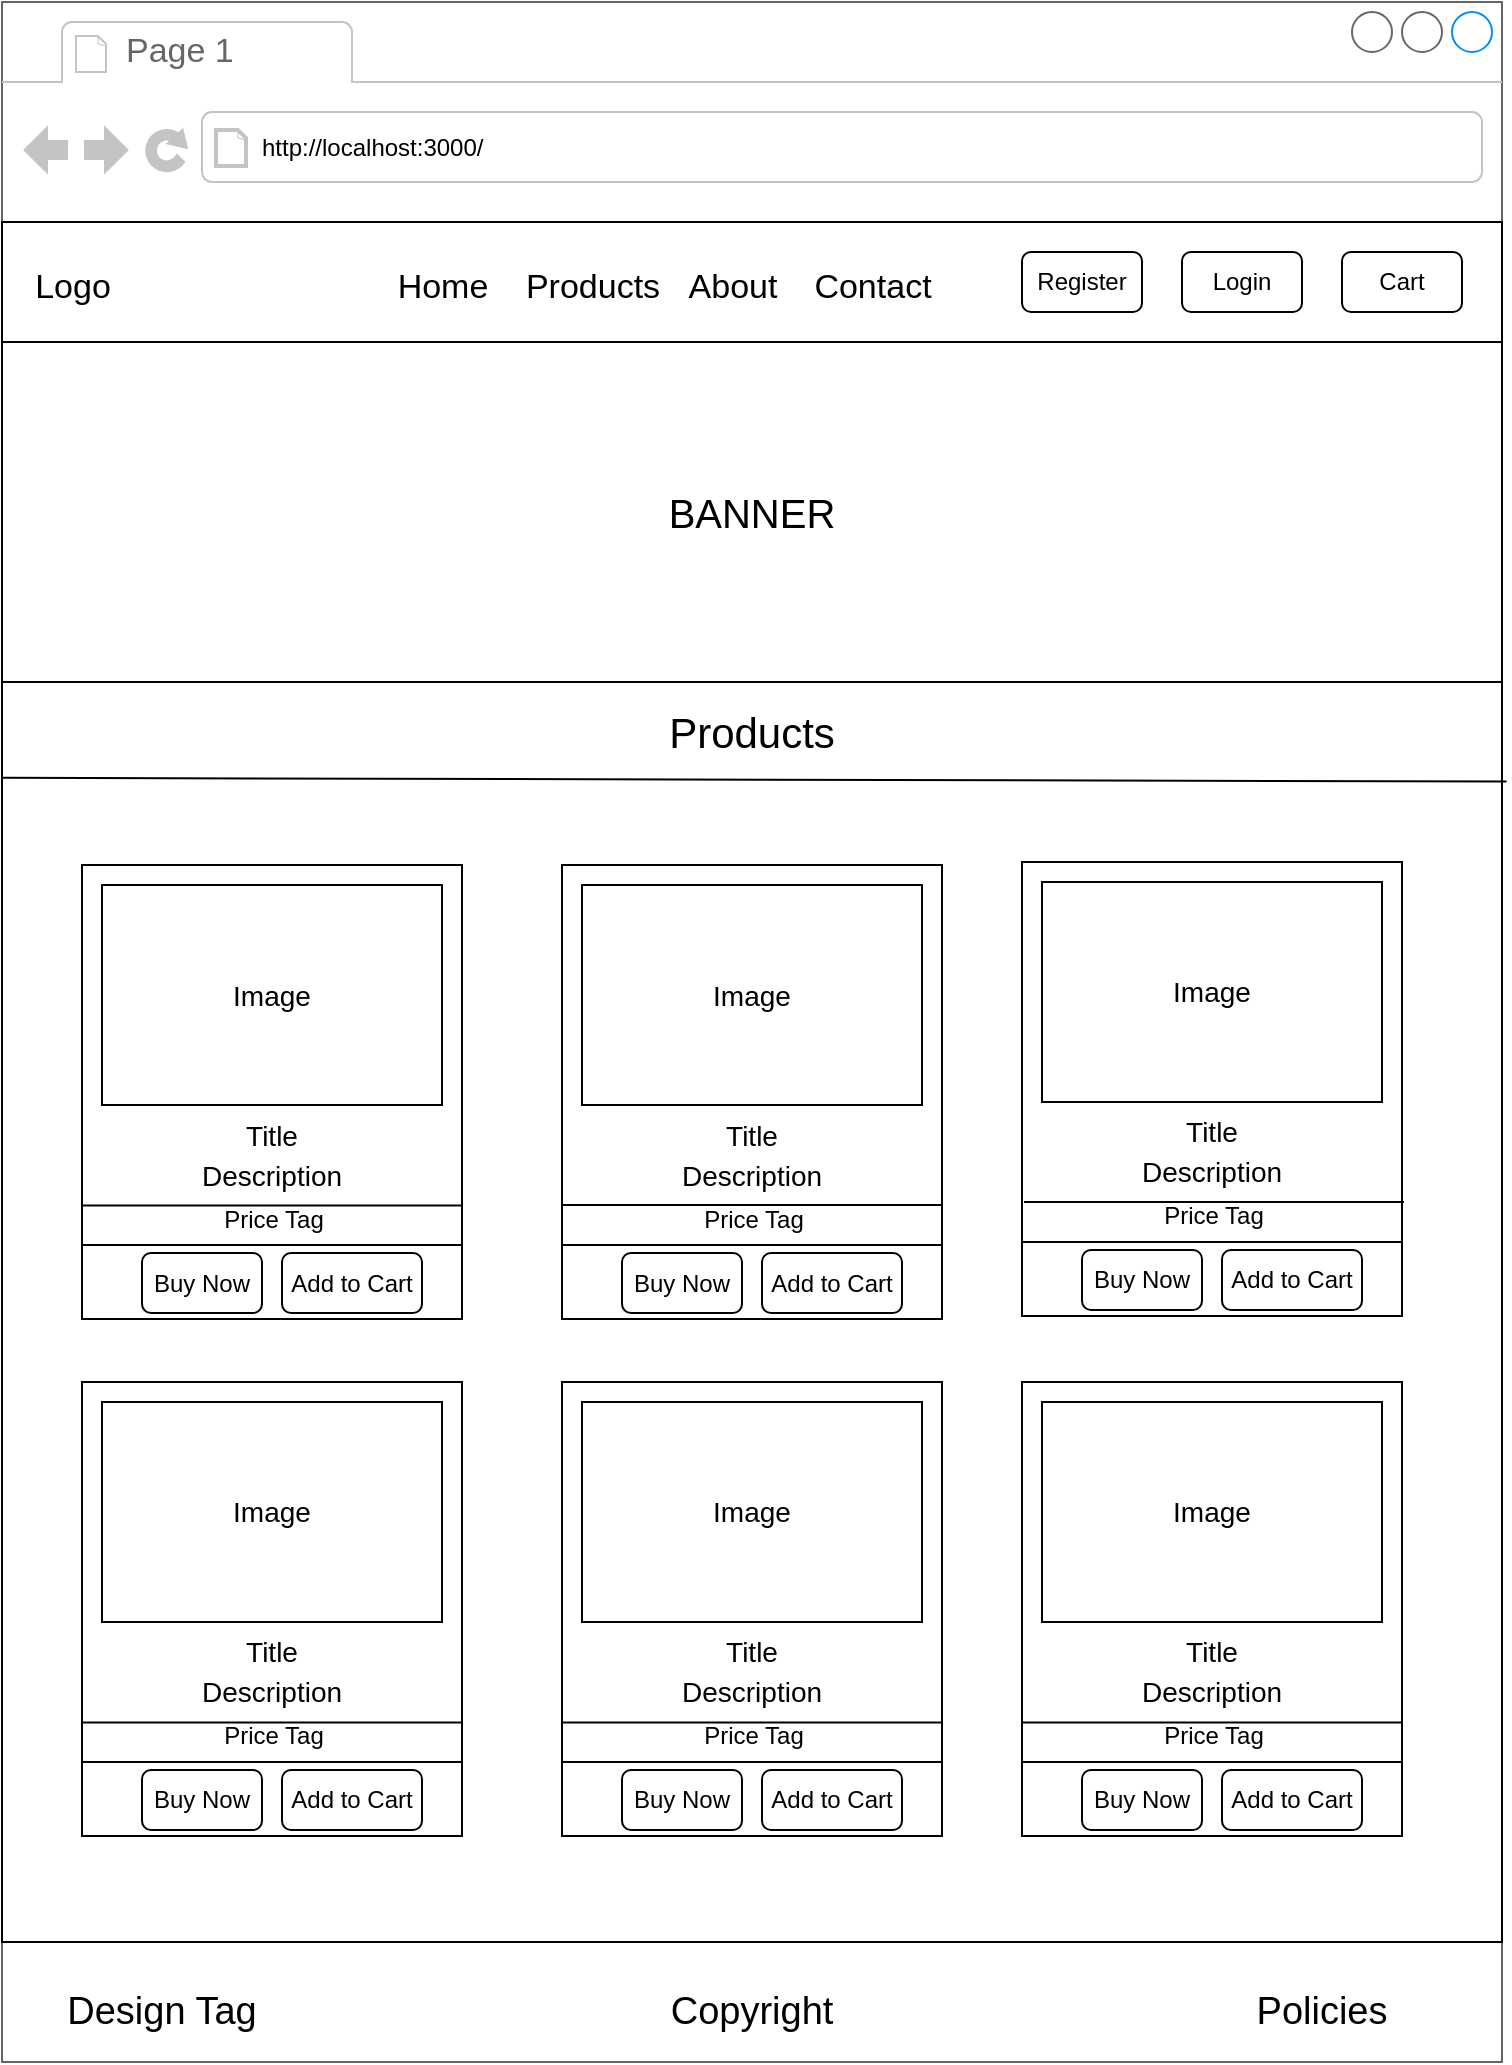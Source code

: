 <mxfile version="23.1.5" type="device" pages="14">
  <diagram id="d7OMj930Ggga3Pf-IU05" name="01 - mockup">
    <mxGraphModel dx="2565" dy="1525" grid="1" gridSize="10" guides="1" tooltips="1" connect="1" arrows="1" fold="1" page="1" pageScale="1" pageWidth="1920" pageHeight="1200" math="0" shadow="0">
      <root>
        <mxCell id="0" />
        <mxCell id="1" parent="0" />
        <mxCell id="piv6qbLl4TYLprtpTZel-1" value="" style="strokeWidth=1;shadow=0;dashed=0;align=center;html=1;shape=mxgraph.mockup.containers.browserWindow;rSize=0;strokeColor=#666666;strokeColor2=#008cff;strokeColor3=#c4c4c4;mainText=,;recursiveResize=0;" parent="1" vertex="1">
          <mxGeometry x="690" y="210" width="750" height="1030" as="geometry" />
        </mxCell>
        <mxCell id="piv6qbLl4TYLprtpTZel-2" value="Page 1" style="strokeWidth=1;shadow=0;dashed=0;align=center;html=1;shape=mxgraph.mockup.containers.anchor;fontSize=17;fontColor=#666666;align=left;" parent="piv6qbLl4TYLprtpTZel-1" vertex="1">
          <mxGeometry x="60" y="12" width="110" height="26" as="geometry" />
        </mxCell>
        <mxCell id="piv6qbLl4TYLprtpTZel-3" value="" style="strokeWidth=1;shadow=0;dashed=0;align=center;html=1;shape=mxgraph.mockup.containers.anchor;rSize=0;fontSize=17;fontColor=#666666;align=left;" parent="piv6qbLl4TYLprtpTZel-1" vertex="1">
          <mxGeometry x="130" y="60" width="250" height="26" as="geometry" />
        </mxCell>
        <mxCell id="piv6qbLl4TYLprtpTZel-13" value="http://localhost:3000/" style="text;html=1;strokeColor=none;fillColor=none;align=left;verticalAlign=middle;whiteSpace=wrap;rounded=0;fontColor=#000000;" parent="piv6qbLl4TYLprtpTZel-1" vertex="1">
          <mxGeometry x="128" y="63" width="152" height="20" as="geometry" />
        </mxCell>
        <mxCell id="gbRWkmpyWvgXovKlRoxo-3" value="" style="rounded=0;whiteSpace=wrap;html=1;" vertex="1" parent="piv6qbLl4TYLprtpTZel-1">
          <mxGeometry y="110" width="750" height="60" as="geometry" />
        </mxCell>
        <mxCell id="gbRWkmpyWvgXovKlRoxo-4" value="&lt;span style=&quot;font-weight: normal;&quot;&gt;&lt;font style=&quot;font-size: 17px;&quot;&gt;Logo&lt;/font&gt;&lt;/span&gt;" style="text;strokeColor=none;fillColor=none;html=1;fontSize=24;fontStyle=1;verticalAlign=middle;align=center;" vertex="1" parent="piv6qbLl4TYLprtpTZel-1">
          <mxGeometry x="10" y="130" width="50" height="20" as="geometry" />
        </mxCell>
        <mxCell id="gbRWkmpyWvgXovKlRoxo-7" value="&lt;span style=&quot;font-weight: normal;&quot;&gt;&lt;font style=&quot;font-size: 17px;&quot;&gt;Home&lt;/font&gt;&lt;/span&gt;" style="text;strokeColor=none;fillColor=none;html=1;fontSize=24;fontStyle=1;verticalAlign=middle;align=center;" vertex="1" parent="piv6qbLl4TYLprtpTZel-1">
          <mxGeometry x="195" y="130" width="50" height="20" as="geometry" />
        </mxCell>
        <mxCell id="gbRWkmpyWvgXovKlRoxo-6" value="&lt;span style=&quot;font-weight: normal;&quot;&gt;&lt;font style=&quot;font-size: 17px;&quot;&gt;Products&lt;/font&gt;&lt;/span&gt;" style="text;strokeColor=none;fillColor=none;html=1;fontSize=24;fontStyle=1;verticalAlign=middle;align=center;" vertex="1" parent="piv6qbLl4TYLprtpTZel-1">
          <mxGeometry x="270" y="130" width="50" height="20" as="geometry" />
        </mxCell>
        <mxCell id="gbRWkmpyWvgXovKlRoxo-5" value="&lt;span style=&quot;font-weight: normal;&quot;&gt;&lt;font style=&quot;font-size: 17px;&quot;&gt;About&lt;/font&gt;&lt;/span&gt;" style="text;strokeColor=none;fillColor=none;html=1;fontSize=24;fontStyle=1;verticalAlign=middle;align=center;" vertex="1" parent="piv6qbLl4TYLprtpTZel-1">
          <mxGeometry x="340" y="130" width="50" height="20" as="geometry" />
        </mxCell>
        <mxCell id="gbRWkmpyWvgXovKlRoxo-9" value="&lt;span style=&quot;font-weight: normal;&quot;&gt;&lt;font style=&quot;font-size: 17px;&quot;&gt;Contact&lt;/font&gt;&lt;/span&gt;" style="text;strokeColor=none;fillColor=none;html=1;fontSize=24;fontStyle=1;verticalAlign=middle;align=center;" vertex="1" parent="piv6qbLl4TYLprtpTZel-1">
          <mxGeometry x="410" y="130" width="50" height="20" as="geometry" />
        </mxCell>
        <mxCell id="gbRWkmpyWvgXovKlRoxo-10" value="Register" style="rounded=1;whiteSpace=wrap;html=1;" vertex="1" parent="piv6qbLl4TYLprtpTZel-1">
          <mxGeometry x="510" y="125" width="60" height="30" as="geometry" />
        </mxCell>
        <mxCell id="gbRWkmpyWvgXovKlRoxo-11" value="Login" style="rounded=1;whiteSpace=wrap;html=1;" vertex="1" parent="piv6qbLl4TYLprtpTZel-1">
          <mxGeometry x="590" y="125" width="60" height="30" as="geometry" />
        </mxCell>
        <mxCell id="gbRWkmpyWvgXovKlRoxo-12" value="Cart" style="rounded=1;whiteSpace=wrap;html=1;" vertex="1" parent="piv6qbLl4TYLprtpTZel-1">
          <mxGeometry x="670" y="125" width="60" height="30" as="geometry" />
        </mxCell>
        <mxCell id="gbRWkmpyWvgXovKlRoxo-13" value="&lt;font style=&quot;font-size: 20px;&quot;&gt;BANNER&lt;/font&gt;" style="rounded=0;whiteSpace=wrap;html=1;" vertex="1" parent="piv6qbLl4TYLprtpTZel-1">
          <mxGeometry y="170" width="750" height="170" as="geometry" />
        </mxCell>
        <mxCell id="gbRWkmpyWvgXovKlRoxo-14" value="&lt;span style=&quot;font-weight: normal;&quot;&gt;&lt;font style=&quot;font-size: 24px;&quot;&gt;Products&lt;/font&gt;&lt;/span&gt;" style="text;strokeColor=none;fillColor=none;html=1;fontSize=24;fontStyle=1;verticalAlign=middle;align=center;" vertex="1" parent="piv6qbLl4TYLprtpTZel-1">
          <mxGeometry x="350" y="360" width="50" height="10" as="geometry" />
        </mxCell>
        <mxCell id="gbRWkmpyWvgXovKlRoxo-15" value="" style="rounded=0;whiteSpace=wrap;html=1;" vertex="1" parent="piv6qbLl4TYLprtpTZel-1">
          <mxGeometry y="340" width="750" height="630" as="geometry" />
        </mxCell>
        <mxCell id="gbRWkmpyWvgXovKlRoxo-27" value="" style="group" vertex="1" connectable="0" parent="piv6qbLl4TYLprtpTZel-1">
          <mxGeometry x="40" y="431.5" width="190" height="227" as="geometry" />
        </mxCell>
        <mxCell id="gbRWkmpyWvgXovKlRoxo-16" value="" style="rounded=0;whiteSpace=wrap;html=1;" vertex="1" parent="gbRWkmpyWvgXovKlRoxo-27">
          <mxGeometry width="190" height="227" as="geometry" />
        </mxCell>
        <mxCell id="gbRWkmpyWvgXovKlRoxo-17" value="&lt;font style=&quot;font-size: 14px;&quot;&gt;Image&lt;/font&gt;" style="rounded=0;whiteSpace=wrap;html=1;" vertex="1" parent="gbRWkmpyWvgXovKlRoxo-27">
          <mxGeometry x="10" y="10" width="170" height="110" as="geometry" />
        </mxCell>
        <mxCell id="gbRWkmpyWvgXovKlRoxo-18" value="&lt;font style=&quot;font-size: 14px;&quot;&gt;Title&lt;/font&gt;" style="text;html=1;align=center;verticalAlign=middle;whiteSpace=wrap;rounded=0;" vertex="1" parent="gbRWkmpyWvgXovKlRoxo-27">
          <mxGeometry x="65" y="120" width="60" height="30" as="geometry" />
        </mxCell>
        <mxCell id="gbRWkmpyWvgXovKlRoxo-19" value="&lt;font style=&quot;font-size: 14px;&quot;&gt;Description&lt;/font&gt;" style="text;html=1;align=center;verticalAlign=middle;whiteSpace=wrap;rounded=0;" vertex="1" parent="gbRWkmpyWvgXovKlRoxo-27">
          <mxGeometry x="65" y="140" width="60" height="30" as="geometry" />
        </mxCell>
        <mxCell id="gbRWkmpyWvgXovKlRoxo-22" value="" style="endArrow=none;html=1;rounded=0;exitX=0;exitY=0.75;exitDx=0;exitDy=0;" edge="1" parent="gbRWkmpyWvgXovKlRoxo-27">
          <mxGeometry width="50" height="50" relative="1" as="geometry">
            <mxPoint y="190" as="sourcePoint" />
            <mxPoint x="190" y="190" as="targetPoint" />
          </mxGeometry>
        </mxCell>
        <mxCell id="gbRWkmpyWvgXovKlRoxo-23" value="Price Tag" style="text;html=1;align=center;verticalAlign=middle;whiteSpace=wrap;rounded=0;" vertex="1" parent="gbRWkmpyWvgXovKlRoxo-27">
          <mxGeometry x="70" y="164" width="52" height="26" as="geometry" />
        </mxCell>
        <mxCell id="gbRWkmpyWvgXovKlRoxo-24" value="Buy Now" style="rounded=1;whiteSpace=wrap;html=1;" vertex="1" parent="gbRWkmpyWvgXovKlRoxo-27">
          <mxGeometry x="30" y="194" width="60" height="30" as="geometry" />
        </mxCell>
        <mxCell id="gbRWkmpyWvgXovKlRoxo-25" value="Add to Cart" style="rounded=1;whiteSpace=wrap;html=1;" vertex="1" parent="gbRWkmpyWvgXovKlRoxo-27">
          <mxGeometry x="100" y="194" width="70" height="30" as="geometry" />
        </mxCell>
        <mxCell id="gbRWkmpyWvgXovKlRoxo-21" value="" style="endArrow=none;html=1;rounded=0;exitX=0;exitY=0.75;exitDx=0;exitDy=0;entryX=1;entryY=0.75;entryDx=0;entryDy=0;" edge="1" parent="gbRWkmpyWvgXovKlRoxo-27" source="gbRWkmpyWvgXovKlRoxo-16" target="gbRWkmpyWvgXovKlRoxo-16">
          <mxGeometry width="50" height="50" relative="1" as="geometry">
            <mxPoint x="160" y="228.5" as="sourcePoint" />
            <mxPoint x="180" y="178.5" as="targetPoint" />
          </mxGeometry>
        </mxCell>
        <mxCell id="gbRWkmpyWvgXovKlRoxo-28" value="" style="group" vertex="1" connectable="0" parent="piv6qbLl4TYLprtpTZel-1">
          <mxGeometry x="280" y="431.5" width="190" height="227" as="geometry" />
        </mxCell>
        <mxCell id="gbRWkmpyWvgXovKlRoxo-29" value="" style="rounded=0;whiteSpace=wrap;html=1;" vertex="1" parent="gbRWkmpyWvgXovKlRoxo-28">
          <mxGeometry width="190" height="227" as="geometry" />
        </mxCell>
        <mxCell id="gbRWkmpyWvgXovKlRoxo-30" value="&lt;font style=&quot;font-size: 14px;&quot;&gt;Image&lt;/font&gt;" style="rounded=0;whiteSpace=wrap;html=1;" vertex="1" parent="gbRWkmpyWvgXovKlRoxo-28">
          <mxGeometry x="10" y="10" width="170" height="110" as="geometry" />
        </mxCell>
        <mxCell id="gbRWkmpyWvgXovKlRoxo-31" value="&lt;font style=&quot;font-size: 14px;&quot;&gt;Title&lt;/font&gt;" style="text;html=1;align=center;verticalAlign=middle;whiteSpace=wrap;rounded=0;" vertex="1" parent="gbRWkmpyWvgXovKlRoxo-28">
          <mxGeometry x="65" y="120" width="60" height="30" as="geometry" />
        </mxCell>
        <mxCell id="gbRWkmpyWvgXovKlRoxo-32" value="&lt;font style=&quot;font-size: 14px;&quot;&gt;Description&lt;/font&gt;" style="text;html=1;align=center;verticalAlign=middle;whiteSpace=wrap;rounded=0;" vertex="1" parent="gbRWkmpyWvgXovKlRoxo-28">
          <mxGeometry x="65" y="140" width="60" height="30" as="geometry" />
        </mxCell>
        <mxCell id="gbRWkmpyWvgXovKlRoxo-33" value="" style="endArrow=none;html=1;rounded=0;exitX=0;exitY=0.75;exitDx=0;exitDy=0;" edge="1" parent="gbRWkmpyWvgXovKlRoxo-28">
          <mxGeometry width="50" height="50" relative="1" as="geometry">
            <mxPoint y="190" as="sourcePoint" />
            <mxPoint x="190" y="190" as="targetPoint" />
          </mxGeometry>
        </mxCell>
        <mxCell id="gbRWkmpyWvgXovKlRoxo-34" value="Price Tag" style="text;html=1;align=center;verticalAlign=middle;whiteSpace=wrap;rounded=0;" vertex="1" parent="gbRWkmpyWvgXovKlRoxo-28">
          <mxGeometry x="70" y="164" width="52" height="26" as="geometry" />
        </mxCell>
        <mxCell id="gbRWkmpyWvgXovKlRoxo-35" value="Buy Now" style="rounded=1;whiteSpace=wrap;html=1;" vertex="1" parent="gbRWkmpyWvgXovKlRoxo-28">
          <mxGeometry x="30" y="194" width="60" height="30" as="geometry" />
        </mxCell>
        <mxCell id="gbRWkmpyWvgXovKlRoxo-36" value="Add to Cart" style="rounded=1;whiteSpace=wrap;html=1;" vertex="1" parent="gbRWkmpyWvgXovKlRoxo-28">
          <mxGeometry x="100" y="194" width="70" height="30" as="geometry" />
        </mxCell>
        <mxCell id="gbRWkmpyWvgXovKlRoxo-46" value="" style="endArrow=none;html=1;rounded=0;exitX=0;exitY=0.75;exitDx=0;exitDy=0;" edge="1" parent="gbRWkmpyWvgXovKlRoxo-28">
          <mxGeometry width="50" height="50" relative="1" as="geometry">
            <mxPoint y="170" as="sourcePoint" />
            <mxPoint x="190" y="170" as="targetPoint" />
          </mxGeometry>
        </mxCell>
        <mxCell id="gbRWkmpyWvgXovKlRoxo-48" value="" style="group" vertex="1" connectable="0" parent="piv6qbLl4TYLprtpTZel-1">
          <mxGeometry x="510" y="430" width="190" height="227" as="geometry" />
        </mxCell>
        <mxCell id="gbRWkmpyWvgXovKlRoxo-49" value="" style="rounded=0;whiteSpace=wrap;html=1;" vertex="1" parent="gbRWkmpyWvgXovKlRoxo-48">
          <mxGeometry width="190" height="227" as="geometry" />
        </mxCell>
        <mxCell id="gbRWkmpyWvgXovKlRoxo-50" value="&lt;font style=&quot;font-size: 14px;&quot;&gt;Image&lt;/font&gt;" style="rounded=0;whiteSpace=wrap;html=1;" vertex="1" parent="gbRWkmpyWvgXovKlRoxo-48">
          <mxGeometry x="10" y="10" width="170" height="110" as="geometry" />
        </mxCell>
        <mxCell id="gbRWkmpyWvgXovKlRoxo-51" value="&lt;font style=&quot;font-size: 14px;&quot;&gt;Title&lt;/font&gt;" style="text;html=1;align=center;verticalAlign=middle;whiteSpace=wrap;rounded=0;" vertex="1" parent="gbRWkmpyWvgXovKlRoxo-48">
          <mxGeometry x="65" y="120" width="60" height="30" as="geometry" />
        </mxCell>
        <mxCell id="gbRWkmpyWvgXovKlRoxo-52" value="&lt;font style=&quot;font-size: 14px;&quot;&gt;Description&lt;/font&gt;" style="text;html=1;align=center;verticalAlign=middle;whiteSpace=wrap;rounded=0;" vertex="1" parent="gbRWkmpyWvgXovKlRoxo-48">
          <mxGeometry x="65" y="140" width="60" height="30" as="geometry" />
        </mxCell>
        <mxCell id="gbRWkmpyWvgXovKlRoxo-53" value="" style="endArrow=none;html=1;rounded=0;exitX=0;exitY=0.75;exitDx=0;exitDy=0;" edge="1" parent="gbRWkmpyWvgXovKlRoxo-48">
          <mxGeometry width="50" height="50" relative="1" as="geometry">
            <mxPoint y="190" as="sourcePoint" />
            <mxPoint x="190" y="190" as="targetPoint" />
          </mxGeometry>
        </mxCell>
        <mxCell id="gbRWkmpyWvgXovKlRoxo-54" value="Price Tag" style="text;html=1;align=center;verticalAlign=middle;whiteSpace=wrap;rounded=0;" vertex="1" parent="gbRWkmpyWvgXovKlRoxo-48">
          <mxGeometry x="70" y="164" width="52" height="26" as="geometry" />
        </mxCell>
        <mxCell id="gbRWkmpyWvgXovKlRoxo-55" value="Buy Now" style="rounded=1;whiteSpace=wrap;html=1;" vertex="1" parent="gbRWkmpyWvgXovKlRoxo-48">
          <mxGeometry x="30" y="194" width="60" height="30" as="geometry" />
        </mxCell>
        <mxCell id="gbRWkmpyWvgXovKlRoxo-56" value="Add to Cart" style="rounded=1;whiteSpace=wrap;html=1;" vertex="1" parent="gbRWkmpyWvgXovKlRoxo-48">
          <mxGeometry x="100" y="194" width="70" height="30" as="geometry" />
        </mxCell>
        <mxCell id="gbRWkmpyWvgXovKlRoxo-59" value="" style="endArrow=none;html=1;rounded=0;exitX=0;exitY=0.75;exitDx=0;exitDy=0;" edge="1" parent="gbRWkmpyWvgXovKlRoxo-48">
          <mxGeometry width="50" height="50" relative="1" as="geometry">
            <mxPoint x="1" y="170" as="sourcePoint" />
            <mxPoint x="191" y="170" as="targetPoint" />
          </mxGeometry>
        </mxCell>
        <mxCell id="gbRWkmpyWvgXovKlRoxo-61" value="" style="group" vertex="1" connectable="0" parent="piv6qbLl4TYLprtpTZel-1">
          <mxGeometry x="40" y="690" width="190" height="227" as="geometry" />
        </mxCell>
        <mxCell id="gbRWkmpyWvgXovKlRoxo-62" value="" style="rounded=0;whiteSpace=wrap;html=1;" vertex="1" parent="gbRWkmpyWvgXovKlRoxo-61">
          <mxGeometry width="190" height="227" as="geometry" />
        </mxCell>
        <mxCell id="gbRWkmpyWvgXovKlRoxo-63" value="&lt;font style=&quot;font-size: 14px;&quot;&gt;Image&lt;/font&gt;" style="rounded=0;whiteSpace=wrap;html=1;" vertex="1" parent="gbRWkmpyWvgXovKlRoxo-61">
          <mxGeometry x="10" y="10" width="170" height="110" as="geometry" />
        </mxCell>
        <mxCell id="gbRWkmpyWvgXovKlRoxo-64" value="&lt;font style=&quot;font-size: 14px;&quot;&gt;Title&lt;/font&gt;" style="text;html=1;align=center;verticalAlign=middle;whiteSpace=wrap;rounded=0;" vertex="1" parent="gbRWkmpyWvgXovKlRoxo-61">
          <mxGeometry x="65" y="120" width="60" height="30" as="geometry" />
        </mxCell>
        <mxCell id="gbRWkmpyWvgXovKlRoxo-65" value="&lt;font style=&quot;font-size: 14px;&quot;&gt;Description&lt;/font&gt;" style="text;html=1;align=center;verticalAlign=middle;whiteSpace=wrap;rounded=0;" vertex="1" parent="gbRWkmpyWvgXovKlRoxo-61">
          <mxGeometry x="65" y="140" width="60" height="30" as="geometry" />
        </mxCell>
        <mxCell id="gbRWkmpyWvgXovKlRoxo-66" value="" style="endArrow=none;html=1;rounded=0;exitX=0;exitY=0.75;exitDx=0;exitDy=0;" edge="1" parent="gbRWkmpyWvgXovKlRoxo-61">
          <mxGeometry width="50" height="50" relative="1" as="geometry">
            <mxPoint y="190" as="sourcePoint" />
            <mxPoint x="190" y="190" as="targetPoint" />
          </mxGeometry>
        </mxCell>
        <mxCell id="gbRWkmpyWvgXovKlRoxo-67" value="Price Tag" style="text;html=1;align=center;verticalAlign=middle;whiteSpace=wrap;rounded=0;" vertex="1" parent="gbRWkmpyWvgXovKlRoxo-61">
          <mxGeometry x="70" y="164" width="52" height="26" as="geometry" />
        </mxCell>
        <mxCell id="gbRWkmpyWvgXovKlRoxo-68" value="Buy Now" style="rounded=1;whiteSpace=wrap;html=1;" vertex="1" parent="gbRWkmpyWvgXovKlRoxo-61">
          <mxGeometry x="30" y="194" width="60" height="30" as="geometry" />
        </mxCell>
        <mxCell id="gbRWkmpyWvgXovKlRoxo-69" value="Add to Cart" style="rounded=1;whiteSpace=wrap;html=1;" vertex="1" parent="gbRWkmpyWvgXovKlRoxo-61">
          <mxGeometry x="100" y="194" width="70" height="30" as="geometry" />
        </mxCell>
        <mxCell id="gbRWkmpyWvgXovKlRoxo-70" value="" style="endArrow=none;html=1;rounded=0;exitX=0;exitY=0.75;exitDx=0;exitDy=0;entryX=1;entryY=0.75;entryDx=0;entryDy=0;" edge="1" parent="gbRWkmpyWvgXovKlRoxo-61" source="gbRWkmpyWvgXovKlRoxo-62" target="gbRWkmpyWvgXovKlRoxo-62">
          <mxGeometry width="50" height="50" relative="1" as="geometry">
            <mxPoint x="160" y="228.5" as="sourcePoint" />
            <mxPoint x="180" y="178.5" as="targetPoint" />
          </mxGeometry>
        </mxCell>
        <mxCell id="gbRWkmpyWvgXovKlRoxo-71" value="" style="group" vertex="1" connectable="0" parent="piv6qbLl4TYLprtpTZel-1">
          <mxGeometry x="280" y="690" width="190" height="227" as="geometry" />
        </mxCell>
        <mxCell id="gbRWkmpyWvgXovKlRoxo-72" value="" style="rounded=0;whiteSpace=wrap;html=1;" vertex="1" parent="gbRWkmpyWvgXovKlRoxo-71">
          <mxGeometry width="190" height="227" as="geometry" />
        </mxCell>
        <mxCell id="gbRWkmpyWvgXovKlRoxo-73" value="&lt;font style=&quot;font-size: 14px;&quot;&gt;Image&lt;/font&gt;" style="rounded=0;whiteSpace=wrap;html=1;" vertex="1" parent="gbRWkmpyWvgXovKlRoxo-71">
          <mxGeometry x="10" y="10" width="170" height="110" as="geometry" />
        </mxCell>
        <mxCell id="gbRWkmpyWvgXovKlRoxo-74" value="&lt;font style=&quot;font-size: 14px;&quot;&gt;Title&lt;/font&gt;" style="text;html=1;align=center;verticalAlign=middle;whiteSpace=wrap;rounded=0;" vertex="1" parent="gbRWkmpyWvgXovKlRoxo-71">
          <mxGeometry x="65" y="120" width="60" height="30" as="geometry" />
        </mxCell>
        <mxCell id="gbRWkmpyWvgXovKlRoxo-75" value="&lt;font style=&quot;font-size: 14px;&quot;&gt;Description&lt;/font&gt;" style="text;html=1;align=center;verticalAlign=middle;whiteSpace=wrap;rounded=0;" vertex="1" parent="gbRWkmpyWvgXovKlRoxo-71">
          <mxGeometry x="65" y="140" width="60" height="30" as="geometry" />
        </mxCell>
        <mxCell id="gbRWkmpyWvgXovKlRoxo-76" value="" style="endArrow=none;html=1;rounded=0;exitX=0;exitY=0.75;exitDx=0;exitDy=0;" edge="1" parent="gbRWkmpyWvgXovKlRoxo-71">
          <mxGeometry width="50" height="50" relative="1" as="geometry">
            <mxPoint y="190" as="sourcePoint" />
            <mxPoint x="190" y="190" as="targetPoint" />
          </mxGeometry>
        </mxCell>
        <mxCell id="gbRWkmpyWvgXovKlRoxo-77" value="Price Tag" style="text;html=1;align=center;verticalAlign=middle;whiteSpace=wrap;rounded=0;" vertex="1" parent="gbRWkmpyWvgXovKlRoxo-71">
          <mxGeometry x="70" y="164" width="52" height="26" as="geometry" />
        </mxCell>
        <mxCell id="gbRWkmpyWvgXovKlRoxo-78" value="Buy Now" style="rounded=1;whiteSpace=wrap;html=1;" vertex="1" parent="gbRWkmpyWvgXovKlRoxo-71">
          <mxGeometry x="30" y="194" width="60" height="30" as="geometry" />
        </mxCell>
        <mxCell id="gbRWkmpyWvgXovKlRoxo-79" value="Add to Cart" style="rounded=1;whiteSpace=wrap;html=1;" vertex="1" parent="gbRWkmpyWvgXovKlRoxo-71">
          <mxGeometry x="100" y="194" width="70" height="30" as="geometry" />
        </mxCell>
        <mxCell id="gbRWkmpyWvgXovKlRoxo-80" value="" style="endArrow=none;html=1;rounded=0;exitX=0;exitY=0.75;exitDx=0;exitDy=0;entryX=1;entryY=0.75;entryDx=0;entryDy=0;" edge="1" parent="gbRWkmpyWvgXovKlRoxo-71" source="gbRWkmpyWvgXovKlRoxo-72" target="gbRWkmpyWvgXovKlRoxo-72">
          <mxGeometry width="50" height="50" relative="1" as="geometry">
            <mxPoint x="160" y="228.5" as="sourcePoint" />
            <mxPoint x="180" y="178.5" as="targetPoint" />
          </mxGeometry>
        </mxCell>
        <mxCell id="gbRWkmpyWvgXovKlRoxo-81" value="" style="group" vertex="1" connectable="0" parent="piv6qbLl4TYLprtpTZel-1">
          <mxGeometry x="510" y="690" width="190" height="227" as="geometry" />
        </mxCell>
        <mxCell id="gbRWkmpyWvgXovKlRoxo-82" value="" style="rounded=0;whiteSpace=wrap;html=1;" vertex="1" parent="gbRWkmpyWvgXovKlRoxo-81">
          <mxGeometry width="190" height="227" as="geometry" />
        </mxCell>
        <mxCell id="gbRWkmpyWvgXovKlRoxo-83" value="&lt;font style=&quot;font-size: 14px;&quot;&gt;Image&lt;/font&gt;" style="rounded=0;whiteSpace=wrap;html=1;" vertex="1" parent="gbRWkmpyWvgXovKlRoxo-81">
          <mxGeometry x="10" y="10" width="170" height="110" as="geometry" />
        </mxCell>
        <mxCell id="gbRWkmpyWvgXovKlRoxo-84" value="&lt;font style=&quot;font-size: 14px;&quot;&gt;Title&lt;/font&gt;" style="text;html=1;align=center;verticalAlign=middle;whiteSpace=wrap;rounded=0;" vertex="1" parent="gbRWkmpyWvgXovKlRoxo-81">
          <mxGeometry x="65" y="120" width="60" height="30" as="geometry" />
        </mxCell>
        <mxCell id="gbRWkmpyWvgXovKlRoxo-85" value="&lt;font style=&quot;font-size: 14px;&quot;&gt;Description&lt;/font&gt;" style="text;html=1;align=center;verticalAlign=middle;whiteSpace=wrap;rounded=0;" vertex="1" parent="gbRWkmpyWvgXovKlRoxo-81">
          <mxGeometry x="65" y="140" width="60" height="30" as="geometry" />
        </mxCell>
        <mxCell id="gbRWkmpyWvgXovKlRoxo-86" value="" style="endArrow=none;html=1;rounded=0;exitX=0;exitY=0.75;exitDx=0;exitDy=0;" edge="1" parent="gbRWkmpyWvgXovKlRoxo-81">
          <mxGeometry width="50" height="50" relative="1" as="geometry">
            <mxPoint y="190" as="sourcePoint" />
            <mxPoint x="190" y="190" as="targetPoint" />
          </mxGeometry>
        </mxCell>
        <mxCell id="gbRWkmpyWvgXovKlRoxo-87" value="Price Tag" style="text;html=1;align=center;verticalAlign=middle;whiteSpace=wrap;rounded=0;" vertex="1" parent="gbRWkmpyWvgXovKlRoxo-81">
          <mxGeometry x="70" y="164" width="52" height="26" as="geometry" />
        </mxCell>
        <mxCell id="gbRWkmpyWvgXovKlRoxo-88" value="Buy Now" style="rounded=1;whiteSpace=wrap;html=1;" vertex="1" parent="gbRWkmpyWvgXovKlRoxo-81">
          <mxGeometry x="30" y="194" width="60" height="30" as="geometry" />
        </mxCell>
        <mxCell id="gbRWkmpyWvgXovKlRoxo-89" value="Add to Cart" style="rounded=1;whiteSpace=wrap;html=1;" vertex="1" parent="gbRWkmpyWvgXovKlRoxo-81">
          <mxGeometry x="100" y="194" width="70" height="30" as="geometry" />
        </mxCell>
        <mxCell id="gbRWkmpyWvgXovKlRoxo-90" value="" style="endArrow=none;html=1;rounded=0;exitX=0;exitY=0.75;exitDx=0;exitDy=0;entryX=1;entryY=0.75;entryDx=0;entryDy=0;" edge="1" parent="gbRWkmpyWvgXovKlRoxo-81" source="gbRWkmpyWvgXovKlRoxo-82" target="gbRWkmpyWvgXovKlRoxo-82">
          <mxGeometry width="50" height="50" relative="1" as="geometry">
            <mxPoint x="160" y="228.5" as="sourcePoint" />
            <mxPoint x="180" y="178.5" as="targetPoint" />
          </mxGeometry>
        </mxCell>
        <mxCell id="gbRWkmpyWvgXovKlRoxo-91" value="&lt;font style=&quot;font-size: 21px;&quot;&gt;Products&lt;/font&gt;" style="text;html=1;align=center;verticalAlign=middle;whiteSpace=wrap;rounded=0;" vertex="1" parent="piv6qbLl4TYLprtpTZel-1">
          <mxGeometry x="345" y="350" width="60" height="30" as="geometry" />
        </mxCell>
        <mxCell id="gbRWkmpyWvgXovKlRoxo-92" value="" style="endArrow=none;html=1;rounded=0;exitX=0;exitY=0.076;exitDx=0;exitDy=0;exitPerimeter=0;entryX=1.003;entryY=0.079;entryDx=0;entryDy=0;entryPerimeter=0;" edge="1" parent="piv6qbLl4TYLprtpTZel-1" source="gbRWkmpyWvgXovKlRoxo-15" target="gbRWkmpyWvgXovKlRoxo-15">
          <mxGeometry width="50" height="50" relative="1" as="geometry">
            <mxPoint x="100" y="500" as="sourcePoint" />
            <mxPoint x="150" y="450" as="targetPoint" />
          </mxGeometry>
        </mxCell>
        <mxCell id="gbRWkmpyWvgXovKlRoxo-93" value="&lt;font style=&quot;font-size: 19px;&quot;&gt;Copyright&lt;/font&gt;" style="text;html=1;align=center;verticalAlign=middle;whiteSpace=wrap;rounded=0;" vertex="1" parent="piv6qbLl4TYLprtpTZel-1">
          <mxGeometry x="345" y="990" width="60" height="30" as="geometry" />
        </mxCell>
        <mxCell id="gbRWkmpyWvgXovKlRoxo-173" value="&lt;font style=&quot;font-size: 19px;&quot;&gt;Design Tag&lt;/font&gt;" style="text;html=1;align=center;verticalAlign=middle;whiteSpace=wrap;rounded=0;" vertex="1" parent="piv6qbLl4TYLprtpTZel-1">
          <mxGeometry x="30" y="990" width="100" height="30" as="geometry" />
        </mxCell>
        <mxCell id="gbRWkmpyWvgXovKlRoxo-174" value="&lt;font style=&quot;font-size: 19px;&quot;&gt;Policies&lt;/font&gt;" style="text;html=1;align=center;verticalAlign=middle;whiteSpace=wrap;rounded=0;" vertex="1" parent="piv6qbLl4TYLprtpTZel-1">
          <mxGeometry x="630" y="990" width="60" height="30" as="geometry" />
        </mxCell>
      </root>
    </mxGraphModel>
  </diagram>
  <diagram id="63tb1rJQHs4HPbbVjMN-" name="02 - nav">
    <mxGraphModel dx="686" dy="380" grid="1" gridSize="10" guides="1" tooltips="1" connect="1" arrows="1" fold="1" page="1" pageScale="1" pageWidth="1920" pageHeight="1200" math="0" shadow="0">
      <root>
        <mxCell id="BL18j6QxxdqAK_aNvdhd-0" />
        <mxCell id="BL18j6QxxdqAK_aNvdhd-1" parent="BL18j6QxxdqAK_aNvdhd-0" />
        <mxCell id="nw2q1EKwQUtDsRda9OYG-0" value="" style="strokeWidth=1;shadow=0;dashed=0;align=center;html=1;shape=mxgraph.mockup.containers.browserWindow;rSize=0;strokeColor=#666666;strokeColor2=#008cff;strokeColor3=#c4c4c4;mainText=,;recursiveResize=0;fontSize=19;" vertex="1" parent="BL18j6QxxdqAK_aNvdhd-1">
          <mxGeometry x="790" y="450" width="320" height="250" as="geometry" />
        </mxCell>
        <mxCell id="nw2q1EKwQUtDsRda9OYG-1" value="Page 1" style="strokeWidth=1;shadow=0;dashed=0;align=center;html=1;shape=mxgraph.mockup.containers.anchor;fontSize=17;fontColor=#666666;align=left;" vertex="1" parent="nw2q1EKwQUtDsRda9OYG-0">
          <mxGeometry x="60" y="12" width="110" height="26" as="geometry" />
        </mxCell>
        <mxCell id="nw2q1EKwQUtDsRda9OYG-2" value="myapp.com" style="strokeWidth=1;shadow=0;dashed=0;align=center;html=1;shape=mxgraph.mockup.containers.anchor;rSize=0;fontSize=17;fontColor=#666666;align=left;" vertex="1" parent="nw2q1EKwQUtDsRda9OYG-0">
          <mxGeometry x="130" y="60" width="250" height="26" as="geometry" />
        </mxCell>
        <mxCell id="g3JQy64sZSBgsoysfzOU-1" value="landing&lt;br&gt;page.html" style="shape=note;whiteSpace=wrap;html=1;backgroundOutline=1;darkOpacity=0.05;fontSize=19;size=14;" vertex="1" parent="nw2q1EKwQUtDsRda9OYG-0">
          <mxGeometry x="110" y="140" width="100" height="64" as="geometry" />
        </mxCell>
        <mxCell id="nw2q1EKwQUtDsRda9OYG-3" value="" style="rounded=0;whiteSpace=wrap;html=1;fontSize=30;fontStyle=1;fillColor=#dae8fc;strokeColor=#6c8ebf;" vertex="1" parent="BL18j6QxxdqAK_aNvdhd-1">
          <mxGeometry x="1340" y="480" width="260" height="230" as="geometry" />
        </mxCell>
        <mxCell id="nw2q1EKwQUtDsRda9OYG-4" value="This is how navigation works for a plain HTML app" style="text;html=1;strokeColor=none;fillColor=none;align=center;verticalAlign=middle;whiteSpace=wrap;rounded=0;fontSize=24;fontStyle=2" vertex="1" parent="BL18j6QxxdqAK_aNvdhd-1">
          <mxGeometry x="1030" y="720" width="300" height="80" as="geometry" />
        </mxCell>
        <mxCell id="nw2q1EKwQUtDsRda9OYG-5" value="" style="endArrow=classic;html=1;fontSize=24;" edge="1" parent="BL18j6QxxdqAK_aNvdhd-1">
          <mxGeometry width="50" height="50" relative="1" as="geometry">
            <mxPoint x="1110" y="534.79" as="sourcePoint" />
            <mxPoint x="1320" y="534.79" as="targetPoint" />
          </mxGeometry>
        </mxCell>
        <mxCell id="nw2q1EKwQUtDsRda9OYG-6" value="GET myapp.com" style="rounded=0;whiteSpace=wrap;html=1;fontSize=18;" vertex="1" parent="BL18j6QxxdqAK_aNvdhd-1">
          <mxGeometry x="1141" y="494.79" width="160" height="40" as="geometry" />
        </mxCell>
        <mxCell id="nw2q1EKwQUtDsRda9OYG-7" value="Request" style="rounded=0;whiteSpace=wrap;html=1;fontSize=14;fontStyle=2;fillColor=#f5f5f5;strokeColor=#666666;fontColor=#333333;" vertex="1" parent="BL18j6QxxdqAK_aNvdhd-1">
          <mxGeometry x="1141" y="474.79" width="160" height="20" as="geometry" />
        </mxCell>
        <mxCell id="nw2q1EKwQUtDsRda9OYG-8" value="" style="endArrow=classic;html=1;fontSize=24;" edge="1" parent="BL18j6QxxdqAK_aNvdhd-1">
          <mxGeometry width="50" height="50" relative="1" as="geometry">
            <mxPoint x="1320" y="640" as="sourcePoint" />
            <mxPoint x="1110" y="640" as="targetPoint" />
          </mxGeometry>
        </mxCell>
        <mxCell id="nw2q1EKwQUtDsRda9OYG-10" value="Response" style="rounded=0;whiteSpace=wrap;html=1;fontSize=14;fontStyle=2;fillColor=#f5f5f5;strokeColor=#666666;fontColor=#333333;" vertex="1" parent="BL18j6QxxdqAK_aNvdhd-1">
          <mxGeometry x="1140" y="640" width="160" height="20" as="geometry" />
        </mxCell>
        <mxCell id="nw2q1EKwQUtDsRda9OYG-12" value="Server" style="rounded=0;whiteSpace=wrap;html=1;fontSize=30;fontStyle=1;fillColor=#dae8fc;strokeColor=#6c8ebf;" vertex="1" parent="BL18j6QxxdqAK_aNvdhd-1">
          <mxGeometry x="1340" y="430" width="260" height="50" as="geometry" />
        </mxCell>
        <mxCell id="nw2q1EKwQUtDsRda9OYG-18" style="edgeStyle=orthogonalEdgeStyle;rounded=0;orthogonalLoop=1;jettySize=auto;html=1;exitX=1;exitY=0.5;exitDx=0;exitDy=0;entryX=0;entryY=0.5;entryDx=0;entryDy=0;entryPerimeter=0;fontSize=19;" edge="1" parent="BL18j6QxxdqAK_aNvdhd-1" source="nw2q1EKwQUtDsRda9OYG-14">
          <mxGeometry relative="1" as="geometry">
            <mxPoint x="1490" y="568" as="targetPoint" />
          </mxGeometry>
        </mxCell>
        <mxCell id="nw2q1EKwQUtDsRda9OYG-14" value="&lt;i&gt;&lt;font style=&quot;font-size: 11px&quot;&gt;Request to:&lt;/font&gt;&lt;/i&gt;&lt;br&gt;&lt;font style=&quot;font-size: 13px&quot;&gt;myapp.com&lt;/font&gt;" style="rounded=0;whiteSpace=wrap;html=1;fontSize=16;fillColor=#f5f5f5;strokeColor=#666666;fontColor=#333333;" vertex="1" parent="BL18j6QxxdqAK_aNvdhd-1">
          <mxGeometry x="1340" y="548" width="120" height="40" as="geometry" />
        </mxCell>
        <mxCell id="nw2q1EKwQUtDsRda9OYG-15" value="Router" style="rounded=0;whiteSpace=wrap;html=1;fontSize=19;fillColor=#f5f5f5;strokeColor=#666666;fontColor=#333333;" vertex="1" parent="BL18j6QxxdqAK_aNvdhd-1">
          <mxGeometry x="1340" y="500" width="260" height="30" as="geometry" />
        </mxCell>
        <mxCell id="nw2q1EKwQUtDsRda9OYG-19" value="landing&lt;br&gt;page.html" style="shape=note;whiteSpace=wrap;html=1;backgroundOutline=1;darkOpacity=0.05;fontSize=19;size=14;" vertex="1" parent="BL18j6QxxdqAK_aNvdhd-1">
          <mxGeometry x="1490" y="536" width="100" height="64" as="geometry" />
        </mxCell>
        <mxCell id="nw2q1EKwQUtDsRda9OYG-20" style="edgeStyle=orthogonalEdgeStyle;rounded=0;orthogonalLoop=1;jettySize=auto;html=1;exitX=1;exitY=0.5;exitDx=0;exitDy=0;entryX=0;entryY=0.5;entryDx=0;entryDy=0;entryPerimeter=0;fontSize=19;" edge="1" parent="BL18j6QxxdqAK_aNvdhd-1" source="nw2q1EKwQUtDsRda9OYG-21">
          <mxGeometry relative="1" as="geometry">
            <mxPoint x="1490" y="648" as="targetPoint" />
          </mxGeometry>
        </mxCell>
        <mxCell id="nw2q1EKwQUtDsRda9OYG-21" value="&lt;i&gt;&lt;font style=&quot;font-size: 11px&quot;&gt;Request to:&lt;/font&gt;&lt;/i&gt;&lt;br&gt;&lt;font style=&quot;font-size: 11px&quot;&gt;myapp.com/dashboard&lt;/font&gt;" style="rounded=0;whiteSpace=wrap;html=1;fontSize=16;fillColor=#f5f5f5;strokeColor=#666666;fontColor=#333333;" vertex="1" parent="BL18j6QxxdqAK_aNvdhd-1">
          <mxGeometry x="1340" y="628" width="120" height="40" as="geometry" />
        </mxCell>
        <mxCell id="nw2q1EKwQUtDsRda9OYG-22" value="dashboard&lt;br&gt;.html" style="shape=note;whiteSpace=wrap;html=1;backgroundOutline=1;darkOpacity=0.05;fontSize=19;size=14;" vertex="1" parent="BL18j6QxxdqAK_aNvdhd-1">
          <mxGeometry x="1490" y="616" width="100" height="64" as="geometry" />
        </mxCell>
        <mxCell id="PCYSCZ2X9Wdqbk4yV-uh-0" value="" style="rounded=0;whiteSpace=wrap;html=1;fontSize=30;fontStyle=1;fillColor=#dae8fc;strokeColor=#6c8ebf;" vertex="1" parent="BL18j6QxxdqAK_aNvdhd-1">
          <mxGeometry x="1320" y="430" width="20" height="280" as="geometry" />
        </mxCell>
        <mxCell id="79uQC072BT0E9BDEBCXL-0" value="landing&lt;br&gt;page.html" style="shape=note;whiteSpace=wrap;html=1;backgroundOutline=1;darkOpacity=0.05;fontSize=19;size=14;" vertex="1" parent="BL18j6QxxdqAK_aNvdhd-1">
          <mxGeometry x="1180" y="656" width="100" height="64" as="geometry" />
        </mxCell>
      </root>
    </mxGraphModel>
  </diagram>
  <diagram name="03 - link" id="ifKo59M4mkAyDPRj4nUy">
    <mxGraphModel dx="686" dy="380" grid="1" gridSize="10" guides="1" tooltips="1" connect="1" arrows="1" fold="1" page="1" pageScale="1" pageWidth="1920" pageHeight="1200" math="0" shadow="0">
      <root>
        <mxCell id="V4gvb96NdK20rkP8jTCK-0" />
        <mxCell id="V4gvb96NdK20rkP8jTCK-1" parent="V4gvb96NdK20rkP8jTCK-0" />
        <mxCell id="V4gvb96NdK20rkP8jTCK-2" value="" style="strokeWidth=1;shadow=0;dashed=0;align=center;html=1;shape=mxgraph.mockup.containers.browserWindow;rSize=0;strokeColor=#666666;strokeColor2=#008cff;strokeColor3=#c4c4c4;mainText=,;recursiveResize=0;fontSize=19;" vertex="1" parent="V4gvb96NdK20rkP8jTCK-1">
          <mxGeometry x="815" y="450" width="290" height="250" as="geometry" />
        </mxCell>
        <mxCell id="V4gvb96NdK20rkP8jTCK-3" value="Page 1" style="strokeWidth=1;shadow=0;dashed=0;align=center;html=1;shape=mxgraph.mockup.containers.anchor;fontSize=17;fontColor=#666666;align=left;" vertex="1" parent="V4gvb96NdK20rkP8jTCK-2">
          <mxGeometry x="60" y="12" width="110" height="26" as="geometry" />
        </mxCell>
        <mxCell id="V4gvb96NdK20rkP8jTCK-4" value="myapp.com" style="strokeWidth=1;shadow=0;dashed=0;align=center;html=1;shape=mxgraph.mockup.containers.anchor;rSize=0;fontSize=17;fontColor=#666666;align=left;" vertex="1" parent="V4gvb96NdK20rkP8jTCK-2">
          <mxGeometry x="130" y="60" width="250" height="26" as="geometry" />
        </mxCell>
        <mxCell id="bD5VoYh_NFd2TS5mbH9u-0" value="&amp;lt;a href=&quot;/dashboard&quot;&amp;gt;&lt;br&gt;&amp;nbsp; Dashboard&lt;br&gt;&amp;lt;/a&amp;gt;" style="text;html=1;strokeColor=none;fillColor=none;align=left;verticalAlign=middle;whiteSpace=wrap;rounded=0;fontSize=22;" vertex="1" parent="V4gvb96NdK20rkP8jTCK-2">
          <mxGeometry x="20" y="130" width="250" height="70" as="geometry" />
        </mxCell>
        <mxCell id="sAbJ25G4Ayd_LGz619GA-2" value="dashboard&lt;br&gt;.html" style="shape=note;whiteSpace=wrap;html=1;backgroundOutline=1;darkOpacity=0.05;fontSize=19;size=14;" vertex="1" parent="V4gvb96NdK20rkP8jTCK-2">
          <mxGeometry x="20" y="118" width="240" height="102" as="geometry" />
        </mxCell>
        <mxCell id="V4gvb96NdK20rkP8jTCK-5" value="" style="rounded=0;whiteSpace=wrap;html=1;fontSize=30;fontStyle=1;fillColor=#dae8fc;strokeColor=#6c8ebf;" vertex="1" parent="V4gvb96NdK20rkP8jTCK-1">
          <mxGeometry x="1340" y="480" width="260" height="230" as="geometry" />
        </mxCell>
        <mxCell id="V4gvb96NdK20rkP8jTCK-6" value="This is how navigation works for a plain HTML app" style="text;html=1;strokeColor=none;fillColor=none;align=center;verticalAlign=middle;whiteSpace=wrap;rounded=0;fontSize=24;fontStyle=2" vertex="1" parent="V4gvb96NdK20rkP8jTCK-1">
          <mxGeometry x="1060" y="720" width="300" height="80" as="geometry" />
        </mxCell>
        <mxCell id="V4gvb96NdK20rkP8jTCK-7" value="" style="endArrow=classic;html=1;fontSize=24;" edge="1" parent="V4gvb96NdK20rkP8jTCK-1">
          <mxGeometry width="50" height="50" relative="1" as="geometry">
            <mxPoint x="1110" y="534.79" as="sourcePoint" />
            <mxPoint x="1320" y="534.79" as="targetPoint" />
          </mxGeometry>
        </mxCell>
        <mxCell id="V4gvb96NdK20rkP8jTCK-8" value="GET myapp.com/dashboard" style="rounded=0;whiteSpace=wrap;html=1;fontSize=14;" vertex="1" parent="V4gvb96NdK20rkP8jTCK-1">
          <mxGeometry x="1140" y="494.79" width="160" height="40" as="geometry" />
        </mxCell>
        <mxCell id="V4gvb96NdK20rkP8jTCK-9" value="Request" style="rounded=0;whiteSpace=wrap;html=1;fontSize=14;fontStyle=2;fillColor=#f5f5f5;strokeColor=#666666;fontColor=#333333;" vertex="1" parent="V4gvb96NdK20rkP8jTCK-1">
          <mxGeometry x="1140" y="474.79" width="160" height="20" as="geometry" />
        </mxCell>
        <mxCell id="V4gvb96NdK20rkP8jTCK-10" value="" style="endArrow=classic;html=1;fontSize=24;" edge="1" parent="V4gvb96NdK20rkP8jTCK-1">
          <mxGeometry width="50" height="50" relative="1" as="geometry">
            <mxPoint x="1320" y="640" as="sourcePoint" />
            <mxPoint x="1110" y="640" as="targetPoint" />
          </mxGeometry>
        </mxCell>
        <mxCell id="V4gvb96NdK20rkP8jTCK-11" value="Response" style="rounded=0;whiteSpace=wrap;html=1;fontSize=14;fontStyle=2;fillColor=#f5f5f5;strokeColor=#666666;fontColor=#333333;" vertex="1" parent="V4gvb96NdK20rkP8jTCK-1">
          <mxGeometry x="1140" y="640" width="160" height="20" as="geometry" />
        </mxCell>
        <mxCell id="V4gvb96NdK20rkP8jTCK-12" value="Server" style="rounded=0;whiteSpace=wrap;html=1;fontSize=30;fontStyle=1;fillColor=#dae8fc;strokeColor=#6c8ebf;" vertex="1" parent="V4gvb96NdK20rkP8jTCK-1">
          <mxGeometry x="1340" y="430" width="260" height="50" as="geometry" />
        </mxCell>
        <mxCell id="V4gvb96NdK20rkP8jTCK-13" style="edgeStyle=orthogonalEdgeStyle;rounded=0;orthogonalLoop=1;jettySize=auto;html=1;exitX=1;exitY=0.5;exitDx=0;exitDy=0;entryX=0;entryY=0.5;entryDx=0;entryDy=0;entryPerimeter=0;fontSize=19;" edge="1" parent="V4gvb96NdK20rkP8jTCK-1" source="V4gvb96NdK20rkP8jTCK-14">
          <mxGeometry relative="1" as="geometry">
            <mxPoint x="1490" y="568" as="targetPoint" />
          </mxGeometry>
        </mxCell>
        <mxCell id="V4gvb96NdK20rkP8jTCK-14" value="&lt;i&gt;&lt;font style=&quot;font-size: 11px&quot;&gt;Request to:&lt;/font&gt;&lt;/i&gt;&lt;br&gt;&lt;font style=&quot;font-size: 13px&quot;&gt;myapp.com&lt;/font&gt;" style="rounded=0;whiteSpace=wrap;html=1;fontSize=16;fillColor=#f5f5f5;strokeColor=#666666;fontColor=#333333;" vertex="1" parent="V4gvb96NdK20rkP8jTCK-1">
          <mxGeometry x="1340" y="548" width="120" height="40" as="geometry" />
        </mxCell>
        <mxCell id="V4gvb96NdK20rkP8jTCK-15" value="Router" style="rounded=0;whiteSpace=wrap;html=1;fontSize=19;fillColor=#f5f5f5;strokeColor=#666666;fontColor=#333333;" vertex="1" parent="V4gvb96NdK20rkP8jTCK-1">
          <mxGeometry x="1340" y="500" width="260" height="30" as="geometry" />
        </mxCell>
        <mxCell id="V4gvb96NdK20rkP8jTCK-16" value="landing&lt;br&gt;page.html" style="shape=note;whiteSpace=wrap;html=1;backgroundOutline=1;darkOpacity=0.05;fontSize=19;size=14;" vertex="1" parent="V4gvb96NdK20rkP8jTCK-1">
          <mxGeometry x="1490" y="536" width="100" height="64" as="geometry" />
        </mxCell>
        <mxCell id="V4gvb96NdK20rkP8jTCK-17" style="edgeStyle=orthogonalEdgeStyle;rounded=0;orthogonalLoop=1;jettySize=auto;html=1;exitX=1;exitY=0.5;exitDx=0;exitDy=0;entryX=0;entryY=0.5;entryDx=0;entryDy=0;entryPerimeter=0;fontSize=19;" edge="1" parent="V4gvb96NdK20rkP8jTCK-1" source="V4gvb96NdK20rkP8jTCK-18">
          <mxGeometry relative="1" as="geometry">
            <mxPoint x="1490" y="648" as="targetPoint" />
          </mxGeometry>
        </mxCell>
        <mxCell id="V4gvb96NdK20rkP8jTCK-18" value="&lt;i&gt;&lt;font style=&quot;font-size: 11px&quot;&gt;Request to:&lt;/font&gt;&lt;/i&gt;&lt;br&gt;&lt;font style=&quot;font-size: 11px&quot;&gt;myapp.com/dashboard&lt;/font&gt;" style="rounded=0;whiteSpace=wrap;html=1;fontSize=16;fillColor=#f5f5f5;strokeColor=#666666;fontColor=#333333;" vertex="1" parent="V4gvb96NdK20rkP8jTCK-1">
          <mxGeometry x="1340" y="628" width="120" height="40" as="geometry" />
        </mxCell>
        <mxCell id="V4gvb96NdK20rkP8jTCK-19" value="dashboard&lt;br&gt;.html" style="shape=note;whiteSpace=wrap;html=1;backgroundOutline=1;darkOpacity=0.05;fontSize=19;size=14;" vertex="1" parent="V4gvb96NdK20rkP8jTCK-1">
          <mxGeometry x="1490" y="616" width="100" height="64" as="geometry" />
        </mxCell>
        <mxCell id="V4gvb96NdK20rkP8jTCK-20" value="" style="rounded=0;whiteSpace=wrap;html=1;fontSize=30;fontStyle=1;fillColor=#dae8fc;strokeColor=#6c8ebf;" vertex="1" parent="V4gvb96NdK20rkP8jTCK-1">
          <mxGeometry x="1320" y="430" width="20" height="280" as="geometry" />
        </mxCell>
        <mxCell id="sAbJ25G4Ayd_LGz619GA-0" value="dashboard&lt;br&gt;.html" style="shape=note;whiteSpace=wrap;html=1;backgroundOutline=1;darkOpacity=0.05;fontSize=19;size=14;" vertex="1" parent="V4gvb96NdK20rkP8jTCK-1">
          <mxGeometry x="1180" y="660" width="100" height="64" as="geometry" />
        </mxCell>
        <mxCell id="sAbJ25G4Ayd_LGz619GA-1" value="dashboard&lt;br&gt;.html" style="shape=note;whiteSpace=wrap;html=1;backgroundOutline=1;darkOpacity=0.05;fontSize=19;size=14;" vertex="1" parent="V4gvb96NdK20rkP8jTCK-1">
          <mxGeometry x="1510" y="636" width="100" height="64" as="geometry" />
        </mxCell>
      </root>
    </mxGraphModel>
  </diagram>
  <diagram id="4FEx8HNwcSWWop3ZHBZi" name="04 - nav">
    <mxGraphModel dx="439" dy="243" grid="1" gridSize="10" guides="1" tooltips="1" connect="1" arrows="1" fold="1" page="1" pageScale="1" pageWidth="1920" pageHeight="1200" math="0" shadow="0">
      <root>
        <mxCell id="igeKCMnR9lmQHZCv1VZ9-0" />
        <mxCell id="igeKCMnR9lmQHZCv1VZ9-1" parent="igeKCMnR9lmQHZCv1VZ9-0" />
        <mxCell id="igeKCMnR9lmQHZCv1VZ9-2" value="When the browser loads a new HTML document, &lt;br&gt;&lt;b&gt;all existing JS variables and code is dumped&lt;/b&gt;" style="rounded=0;whiteSpace=wrap;html=1;fontSize=14;align=center;fillColor=#ffe6cc;strokeColor=#d79b00;" vertex="1" parent="igeKCMnR9lmQHZCv1VZ9-1">
          <mxGeometry x="790" y="480" width="340" height="70" as="geometry" />
        </mxCell>
        <mxCell id="igeKCMnR9lmQHZCv1VZ9-3" value="Standard Browser Behavior" style="text;html=1;strokeColor=none;fillColor=none;align=center;verticalAlign=middle;whiteSpace=wrap;rounded=0;fontSize=18;fontStyle=1" vertex="1" parent="igeKCMnR9lmQHZCv1VZ9-1">
          <mxGeometry x="820" y="455" width="280" height="20" as="geometry" />
        </mxCell>
      </root>
    </mxGraphModel>
  </diagram>
  <diagram id="z1kRYO1Z8GCq_kelQuk3" name="06 - dump">
    <mxGraphModel dx="484" dy="268" grid="1" gridSize="10" guides="1" tooltips="1" connect="1" arrows="1" fold="1" page="1" pageScale="1" pageWidth="1920" pageHeight="1200" math="0" shadow="0">
      <root>
        <mxCell id="h65m1mXVGenZUVpCArvI-0" />
        <mxCell id="h65m1mXVGenZUVpCArvI-1" parent="h65m1mXVGenZUVpCArvI-0" />
        <mxCell id="h65m1mXVGenZUVpCArvI-2" value="When the browser loads a new HTML document, &lt;br&gt;&lt;b&gt;all existing JS variables and code is dumped&lt;/b&gt;" style="rounded=0;whiteSpace=wrap;html=1;fontSize=14;align=center;fillColor=#f5f5f5;strokeColor=#666666;fontColor=#333333;" vertex="1" parent="h65m1mXVGenZUVpCArvI-1">
          <mxGeometry x="790" y="480" width="340" height="70" as="geometry" />
        </mxCell>
        <mxCell id="h65m1mXVGenZUVpCArvI-3" value="Standard Browser Behavior" style="text;html=1;strokeColor=none;fillColor=none;align=center;verticalAlign=middle;whiteSpace=wrap;rounded=0;fontSize=18;fontStyle=1" vertex="1" parent="h65m1mXVGenZUVpCArvI-1">
          <mxGeometry x="820" y="455" width="280" height="20" as="geometry" />
        </mxCell>
        <mxCell id="h65m1mXVGenZUVpCArvI-4" value="Doesn&#39;t really matter for a traditional HTML-focused app" style="rounded=0;whiteSpace=wrap;html=1;fontSize=15;align=center;fillColor=#d5e8d4;strokeColor=#82b366;" vertex="1" parent="h65m1mXVGenZUVpCArvI-1">
          <mxGeometry x="820" y="560" width="280" height="40" as="geometry" />
        </mxCell>
        <mxCell id="h65m1mXVGenZUVpCArvI-5" value="Kind of bad for a React app" style="rounded=0;whiteSpace=wrap;html=1;fontSize=17;align=center;fillColor=#fff2cc;strokeColor=#d6b656;" vertex="1" parent="h65m1mXVGenZUVpCArvI-1">
          <mxGeometry x="820" y="610" width="280" height="40" as="geometry" />
        </mxCell>
      </root>
    </mxGraphModel>
  </diagram>
  <diagram name="07 - reqs" id="FPFKBvisPRUOQM8eTL05">
    <mxGraphModel dx="786" dy="436" grid="1" gridSize="10" guides="1" tooltips="1" connect="1" arrows="1" fold="1" page="1" pageScale="1" pageWidth="1920" pageHeight="1200" math="0" shadow="0">
      <root>
        <mxCell id="t6dB2hg6xCL32jK1kvS6-0" />
        <mxCell id="t6dB2hg6xCL32jK1kvS6-1" parent="t6dB2hg6xCL32jK1kvS6-0" />
        <mxCell id="t6dB2hg6xCL32jK1kvS6-2" value="" style="strokeWidth=1;shadow=0;dashed=0;align=center;html=1;shape=mxgraph.mockup.containers.browserWindow;rSize=0;strokeColor=#666666;strokeColor2=#008cff;strokeColor3=#c4c4c4;mainText=,;recursiveResize=0;fontSize=19;" vertex="1" parent="t6dB2hg6xCL32jK1kvS6-1">
          <mxGeometry x="980" y="440" width="260" height="260" as="geometry" />
        </mxCell>
        <mxCell id="t6dB2hg6xCL32jK1kvS6-3" value="Page 1" style="strokeWidth=1;shadow=0;dashed=0;align=center;html=1;shape=mxgraph.mockup.containers.anchor;fontSize=17;fontColor=#666666;align=left;" vertex="1" parent="t6dB2hg6xCL32jK1kvS6-2">
          <mxGeometry x="60" y="12" width="110" height="26" as="geometry" />
        </mxCell>
        <mxCell id="t6dB2hg6xCL32jK1kvS6-4" value="myapp.com" style="strokeWidth=1;shadow=0;dashed=0;align=center;html=1;shape=mxgraph.mockup.containers.anchor;rSize=0;fontSize=17;fontColor=#666666;align=left;" vertex="1" parent="t6dB2hg6xCL32jK1kvS6-2">
          <mxGeometry x="130" y="60" width="250" height="26" as="geometry" />
        </mxCell>
        <mxCell id="o_b48Fxl9O-WH9mfqdPH-1" value="images.html" style="shape=note;whiteSpace=wrap;html=1;backgroundOutline=1;darkOpacity=0.05;fontSize=17;size=14;" vertex="1" parent="t6dB2hg6xCL32jK1kvS6-2">
          <mxGeometry x="70" y="140" width="100" height="64" as="geometry" />
        </mxCell>
        <mxCell id="t6dB2hg6xCL32jK1kvS6-7" value="" style="rounded=0;whiteSpace=wrap;html=1;fontSize=30;fontStyle=1;fillColor=#dae8fc;strokeColor=#6c8ebf;" vertex="1" parent="t6dB2hg6xCL32jK1kvS6-1">
          <mxGeometry x="1310" y="490" width="130" height="210" as="geometry" />
        </mxCell>
        <mxCell id="t6dB2hg6xCL32jK1kvS6-13" value="Server" style="rounded=0;whiteSpace=wrap;html=1;fontSize=30;fontStyle=1;fillColor=#dae8fc;strokeColor=#6c8ebf;" vertex="1" parent="t6dB2hg6xCL32jK1kvS6-1">
          <mxGeometry x="1310" y="440" width="130" height="50" as="geometry" />
        </mxCell>
        <mxCell id="t6dB2hg6xCL32jK1kvS6-17" value="posts.html" style="shape=note;whiteSpace=wrap;html=1;backgroundOutline=1;darkOpacity=0.05;fontSize=19;size=14;" vertex="1" parent="t6dB2hg6xCL32jK1kvS6-1">
          <mxGeometry x="1325" y="512" width="100" height="64" as="geometry" />
        </mxCell>
        <mxCell id="t6dB2hg6xCL32jK1kvS6-32" value="Goal of app&lt;br style=&quot;font-size: 19px&quot;&gt;Show list of blog posts or list of images to user" style="rounded=0;whiteSpace=wrap;html=1;fontSize=19;align=center;fontStyle=1;fillColor=#f8cecc;strokeColor=#b85450;" vertex="1" parent="t6dB2hg6xCL32jK1kvS6-1">
          <mxGeometry x="1090" y="360" width="360" height="70" as="geometry" />
        </mxCell>
        <mxCell id="t6dB2hg6xCL32jK1kvS6-33" value="" style="endArrow=classic;html=1;fontSize=19;" edge="1" parent="t6dB2hg6xCL32jK1kvS6-1">
          <mxGeometry width="50" height="50" relative="1" as="geometry">
            <mxPoint x="1240" y="569.79" as="sourcePoint" />
            <mxPoint x="1310" y="569.79" as="targetPoint" />
          </mxGeometry>
        </mxCell>
        <mxCell id="t6dB2hg6xCL32jK1kvS6-34" value="" style="shape=curlyBracket;whiteSpace=wrap;html=1;rounded=1;fontSize=19;align=center;rotation=-180;" vertex="1" parent="t6dB2hg6xCL32jK1kvS6-1">
          <mxGeometry x="1430" y="512" width="40" height="66" as="geometry" />
        </mxCell>
        <mxCell id="t6dB2hg6xCL32jK1kvS6-35" value="HTML that already contains the rendered list of blog posts" style="text;html=1;strokeColor=none;fillColor=none;align=left;verticalAlign=middle;whiteSpace=wrap;rounded=0;fontSize=16;" vertex="1" parent="t6dB2hg6xCL32jK1kvS6-1">
          <mxGeometry x="1470" y="510" width="160" height="70" as="geometry" />
        </mxCell>
        <mxCell id="IFmwMx03cvhbuQlx2skW-0" value="images.html" style="shape=note;whiteSpace=wrap;html=1;backgroundOutline=1;darkOpacity=0.05;fontSize=17;size=14;" vertex="1" parent="t6dB2hg6xCL32jK1kvS6-1">
          <mxGeometry x="1325" y="612" width="100" height="64" as="geometry" />
        </mxCell>
        <mxCell id="IFmwMx03cvhbuQlx2skW-1" value="" style="shape=curlyBracket;whiteSpace=wrap;html=1;rounded=1;fontSize=19;align=center;rotation=-180;" vertex="1" parent="t6dB2hg6xCL32jK1kvS6-1">
          <mxGeometry x="1430" y="612" width="40" height="66" as="geometry" />
        </mxCell>
        <mxCell id="IFmwMx03cvhbuQlx2skW-2" value="HTML that already contains the rendered list of images" style="text;html=1;strokeColor=none;fillColor=none;align=left;verticalAlign=middle;whiteSpace=wrap;rounded=0;fontSize=16;" vertex="1" parent="t6dB2hg6xCL32jK1kvS6-1">
          <mxGeometry x="1470" y="610" width="160" height="70" as="geometry" />
        </mxCell>
      </root>
    </mxGraphModel>
  </diagram>
  <diagram name="08 - summ" id="COHwsgefpYJJt6CSuHU3">
    <mxGraphModel dx="786" dy="436" grid="1" gridSize="10" guides="1" tooltips="1" connect="1" arrows="1" fold="1" page="1" pageScale="1" pageWidth="1920" pageHeight="1200" math="0" shadow="0">
      <root>
        <mxCell id="-f-6iZhZS3xcWFRQIbR6-0" />
        <mxCell id="-f-6iZhZS3xcWFRQIbR6-1" parent="-f-6iZhZS3xcWFRQIbR6-0" />
        <mxCell id="-f-6iZhZS3xcWFRQIbR6-2" value="" style="strokeWidth=1;shadow=0;dashed=0;align=center;html=1;shape=mxgraph.mockup.containers.browserWindow;rSize=0;strokeColor=#666666;strokeColor2=#008cff;strokeColor3=#c4c4c4;mainText=,;recursiveResize=0;fontSize=19;" vertex="1" parent="-f-6iZhZS3xcWFRQIbR6-1">
          <mxGeometry x="980" y="440" width="260" height="260" as="geometry" />
        </mxCell>
        <mxCell id="-f-6iZhZS3xcWFRQIbR6-3" value="Page 1" style="strokeWidth=1;shadow=0;dashed=0;align=center;html=1;shape=mxgraph.mockup.containers.anchor;fontSize=17;fontColor=#666666;align=left;" vertex="1" parent="-f-6iZhZS3xcWFRQIbR6-2">
          <mxGeometry x="60" y="12" width="110" height="26" as="geometry" />
        </mxCell>
        <mxCell id="-f-6iZhZS3xcWFRQIbR6-4" value="myapp.com" style="strokeWidth=1;shadow=0;dashed=0;align=center;html=1;shape=mxgraph.mockup.containers.anchor;rSize=0;fontSize=17;fontColor=#666666;align=left;" vertex="1" parent="-f-6iZhZS3xcWFRQIbR6-2">
          <mxGeometry x="130" y="60" width="250" height="26" as="geometry" />
        </mxCell>
        <mxCell id="l2yKV67xynRWHo4Zbuc4-6" value="posts.html" style="shape=note;whiteSpace=wrap;html=1;backgroundOutline=1;darkOpacity=0.05;fontSize=19;size=14;" vertex="1" parent="-f-6iZhZS3xcWFRQIbR6-2">
          <mxGeometry x="50" y="128" width="100" height="64" as="geometry" />
        </mxCell>
        <mxCell id="-f-6iZhZS3xcWFRQIbR6-5" value="" style="rounded=0;whiteSpace=wrap;html=1;fontSize=30;fontStyle=1;fillColor=#dae8fc;strokeColor=#6c8ebf;" vertex="1" parent="-f-6iZhZS3xcWFRQIbR6-1">
          <mxGeometry x="1310" y="490" width="130" height="210" as="geometry" />
        </mxCell>
        <mxCell id="-f-6iZhZS3xcWFRQIbR6-6" value="Server" style="rounded=0;whiteSpace=wrap;html=1;fontSize=30;fontStyle=1;fillColor=#dae8fc;strokeColor=#6c8ebf;" vertex="1" parent="-f-6iZhZS3xcWFRQIbR6-1">
          <mxGeometry x="1310" y="440" width="130" height="50" as="geometry" />
        </mxCell>
        <mxCell id="-f-6iZhZS3xcWFRQIbR6-8" value="Goal of app&lt;br style=&quot;font-size: 19px&quot;&gt;Show list of blog posts or list of images to user" style="rounded=0;whiteSpace=wrap;html=1;fontSize=19;align=center;fontStyle=0;fillColor=#f5f5f5;strokeColor=#666666;fontColor=#333333;" vertex="1" parent="-f-6iZhZS3xcWFRQIbR6-1">
          <mxGeometry x="1050" y="370" width="410" height="60" as="geometry" />
        </mxCell>
        <mxCell id="-f-6iZhZS3xcWFRQIbR6-9" value="" style="endArrow=classic;html=1;fontSize=19;" edge="1" parent="-f-6iZhZS3xcWFRQIbR6-1">
          <mxGeometry width="50" height="50" relative="1" as="geometry">
            <mxPoint x="1240" y="569.79" as="sourcePoint" />
            <mxPoint x="1310" y="569.79" as="targetPoint" />
          </mxGeometry>
        </mxCell>
        <mxCell id="l2yKV67xynRWHo4Zbuc4-0" value="posts.html" style="shape=note;whiteSpace=wrap;html=1;backgroundOutline=1;darkOpacity=0.05;fontSize=19;size=14;" vertex="1" parent="-f-6iZhZS3xcWFRQIbR6-1">
          <mxGeometry x="1325" y="512" width="100" height="64" as="geometry" />
        </mxCell>
        <mxCell id="l2yKV67xynRWHo4Zbuc4-1" value="" style="shape=curlyBracket;whiteSpace=wrap;html=1;rounded=1;fontSize=19;align=center;rotation=-180;" vertex="1" parent="-f-6iZhZS3xcWFRQIbR6-1">
          <mxGeometry x="1430" y="512" width="40" height="66" as="geometry" />
        </mxCell>
        <mxCell id="l2yKV67xynRWHo4Zbuc4-2" value="HTML that already contains the rendered list of blog posts" style="text;html=1;strokeColor=none;fillColor=none;align=left;verticalAlign=middle;whiteSpace=wrap;rounded=0;fontSize=16;" vertex="1" parent="-f-6iZhZS3xcWFRQIbR6-1">
          <mxGeometry x="1470" y="510" width="160" height="70" as="geometry" />
        </mxCell>
        <mxCell id="l2yKV67xynRWHo4Zbuc4-3" value="images.html" style="shape=note;whiteSpace=wrap;html=1;backgroundOutline=1;darkOpacity=0.05;fontSize=17;size=14;" vertex="1" parent="-f-6iZhZS3xcWFRQIbR6-1">
          <mxGeometry x="1325" y="612" width="100" height="64" as="geometry" />
        </mxCell>
        <mxCell id="l2yKV67xynRWHo4Zbuc4-4" value="" style="shape=curlyBracket;whiteSpace=wrap;html=1;rounded=1;fontSize=19;align=center;rotation=-180;" vertex="1" parent="-f-6iZhZS3xcWFRQIbR6-1">
          <mxGeometry x="1430" y="612" width="40" height="66" as="geometry" />
        </mxCell>
        <mxCell id="l2yKV67xynRWHo4Zbuc4-5" value="HTML that already contains the rendered list of images" style="text;html=1;strokeColor=none;fillColor=none;align=left;verticalAlign=middle;whiteSpace=wrap;rounded=0;fontSize=16;" vertex="1" parent="-f-6iZhZS3xcWFRQIbR6-1">
          <mxGeometry x="1470" y="610" width="160" height="70" as="geometry" />
        </mxCell>
        <mxCell id="-f-6iZhZS3xcWFRQIbR6-13" value="With one request, user instantly sees content on the screen" style="rounded=0;whiteSpace=wrap;html=1;fontSize=19;align=center;fontStyle=1;fillColor=#f8cecc;strokeColor=#b85450;" vertex="1" parent="-f-6iZhZS3xcWFRQIbR6-1">
          <mxGeometry x="1070" y="609" width="370" height="70" as="geometry" />
        </mxCell>
      </root>
    </mxGraphModel>
  </diagram>
  <diagram name="09 - react" id="cjEfHioIKVSG5uPaZ-0W">
    <mxGraphModel dx="786" dy="436" grid="1" gridSize="10" guides="1" tooltips="1" connect="1" arrows="1" fold="1" page="1" pageScale="1" pageWidth="1920" pageHeight="1200" math="0" shadow="0">
      <root>
        <mxCell id="40lZzLYHiFQz4NfBdsdb-0" />
        <mxCell id="40lZzLYHiFQz4NfBdsdb-1" parent="40lZzLYHiFQz4NfBdsdb-0" />
        <mxCell id="40lZzLYHiFQz4NfBdsdb-2" value="" style="strokeWidth=1;shadow=0;dashed=0;align=center;html=1;shape=mxgraph.mockup.containers.browserWindow;rSize=0;strokeColor=#666666;strokeColor2=#008cff;strokeColor3=#c4c4c4;mainText=,;recursiveResize=0;fontSize=19;" vertex="1" parent="40lZzLYHiFQz4NfBdsdb-1">
          <mxGeometry x="980" y="440" width="260" height="310" as="geometry" />
        </mxCell>
        <mxCell id="40lZzLYHiFQz4NfBdsdb-3" value="Page 1" style="strokeWidth=1;shadow=0;dashed=0;align=center;html=1;shape=mxgraph.mockup.containers.anchor;fontSize=17;fontColor=#666666;align=left;" vertex="1" parent="40lZzLYHiFQz4NfBdsdb-2">
          <mxGeometry x="60" y="12" width="110" height="26" as="geometry" />
        </mxCell>
        <mxCell id="40lZzLYHiFQz4NfBdsdb-4" value="myapp.com" style="strokeWidth=1;shadow=0;dashed=0;align=center;html=1;shape=mxgraph.mockup.containers.anchor;rSize=0;fontSize=17;fontColor=#666666;align=left;" vertex="1" parent="40lZzLYHiFQz4NfBdsdb-2">
          <mxGeometry x="130" y="60" width="250" height="26" as="geometry" />
        </mxCell>
        <mxCell id="TDDk6jzswx8ss161Kfub-3" value="index.html" style="shape=note;whiteSpace=wrap;html=1;backgroundOutline=1;darkOpacity=0.05;fontSize=19;size=14;" vertex="1" parent="40lZzLYHiFQz4NfBdsdb-2">
          <mxGeometry x="30" y="120" width="100" height="48" as="geometry" />
        </mxCell>
        <mxCell id="TDDk6jzswx8ss161Kfub-4" value="bundle.js" style="shape=note;whiteSpace=wrap;html=1;backgroundOutline=1;darkOpacity=0.05;fontSize=19;size=14;" vertex="1" parent="40lZzLYHiFQz4NfBdsdb-2">
          <mxGeometry x="130" y="120" width="100" height="48" as="geometry" />
        </mxCell>
        <mxCell id="TDDk6jzswx8ss161Kfub-5" value="posts" style="rounded=0;whiteSpace=wrap;html=1;fontSize=17;align=center;fillColor=#fff2cc;strokeColor=#d6b656;" vertex="1" parent="40lZzLYHiFQz4NfBdsdb-2">
          <mxGeometry x="77.5" y="200" width="105" height="40" as="geometry" />
        </mxCell>
        <mxCell id="40lZzLYHiFQz4NfBdsdb-6" value="" style="rounded=0;whiteSpace=wrap;html=1;fontSize=30;fontStyle=1;fillColor=#dae8fc;strokeColor=#6c8ebf;" vertex="1" parent="40lZzLYHiFQz4NfBdsdb-1">
          <mxGeometry x="1310" y="490" width="130" height="260" as="geometry" />
        </mxCell>
        <mxCell id="40lZzLYHiFQz4NfBdsdb-7" value="Server" style="rounded=0;whiteSpace=wrap;html=1;fontSize=30;fontStyle=1;fillColor=#dae8fc;strokeColor=#6c8ebf;" vertex="1" parent="40lZzLYHiFQz4NfBdsdb-1">
          <mxGeometry x="1310" y="440" width="130" height="50" as="geometry" />
        </mxCell>
        <mxCell id="40lZzLYHiFQz4NfBdsdb-8" value="&lt;b&gt;React version of same app, following the same navigation principles&lt;/b&gt;" style="rounded=0;whiteSpace=wrap;html=1;fontSize=19;align=center;fontStyle=0;fillColor=#f8cecc;strokeColor=#b85450;" vertex="1" parent="40lZzLYHiFQz4NfBdsdb-1">
          <mxGeometry x="1060" y="360" width="410" height="70" as="geometry" />
        </mxCell>
        <mxCell id="40lZzLYHiFQz4NfBdsdb-10" value="index.html" style="shape=note;whiteSpace=wrap;html=1;backgroundOutline=1;darkOpacity=0.05;fontSize=19;size=14;" vertex="1" parent="40lZzLYHiFQz4NfBdsdb-1">
          <mxGeometry x="1325" y="500" width="100" height="48" as="geometry" />
        </mxCell>
        <mxCell id="40lZzLYHiFQz4NfBdsdb-11" value="" style="shape=curlyBracket;whiteSpace=wrap;html=1;rounded=1;fontSize=19;align=center;rotation=-180;" vertex="1" parent="40lZzLYHiFQz4NfBdsdb-1">
          <mxGeometry x="1430" y="500" width="40" height="46" as="geometry" />
        </mxCell>
        <mxCell id="40lZzLYHiFQz4NfBdsdb-12" value="Base HTML file for React app" style="text;html=1;strokeColor=none;fillColor=none;align=left;verticalAlign=middle;whiteSpace=wrap;rounded=0;fontSize=16;" vertex="1" parent="40lZzLYHiFQz4NfBdsdb-1">
          <mxGeometry x="1470" y="488" width="160" height="70" as="geometry" />
        </mxCell>
        <mxCell id="40lZzLYHiFQz4NfBdsdb-17" value="bundle.js" style="shape=note;whiteSpace=wrap;html=1;backgroundOutline=1;darkOpacity=0.05;fontSize=19;size=14;" vertex="1" parent="40lZzLYHiFQz4NfBdsdb-1">
          <mxGeometry x="1325" y="570" width="100" height="48" as="geometry" />
        </mxCell>
        <mxCell id="40lZzLYHiFQz4NfBdsdb-18" value="" style="shape=curlyBracket;whiteSpace=wrap;html=1;rounded=1;fontSize=19;align=center;rotation=-180;" vertex="1" parent="40lZzLYHiFQz4NfBdsdb-1">
          <mxGeometry x="1430" y="570" width="40" height="46" as="geometry" />
        </mxCell>
        <mxCell id="40lZzLYHiFQz4NfBdsdb-19" value="JS" style="text;html=1;strokeColor=none;fillColor=none;align=left;verticalAlign=middle;whiteSpace=wrap;rounded=0;fontSize=16;" vertex="1" parent="40lZzLYHiFQz4NfBdsdb-1">
          <mxGeometry x="1470" y="572" width="40" height="42" as="geometry" />
        </mxCell>
        <mxCell id="40lZzLYHiFQz4NfBdsdb-21" value="images" style="rounded=0;whiteSpace=wrap;html=1;fontSize=17;align=center;fillColor=#fff2cc;strokeColor=#d6b656;" vertex="1" parent="40lZzLYHiFQz4NfBdsdb-1">
          <mxGeometry x="1322.5" y="640" width="105" height="40" as="geometry" />
        </mxCell>
        <mxCell id="40lZzLYHiFQz4NfBdsdb-23" value="" style="shape=curlyBracket;whiteSpace=wrap;html=1;rounded=1;fontSize=19;align=center;rotation=-180;" vertex="1" parent="40lZzLYHiFQz4NfBdsdb-1">
          <mxGeometry x="1430" y="637" width="40" height="46" as="geometry" />
        </mxCell>
        <mxCell id="40lZzLYHiFQz4NfBdsdb-24" value="API endpoint to get list of images" style="text;html=1;strokeColor=none;fillColor=none;align=left;verticalAlign=middle;whiteSpace=wrap;rounded=0;fontSize=16;" vertex="1" parent="40lZzLYHiFQz4NfBdsdb-1">
          <mxGeometry x="1470" y="637.5" width="150" height="45" as="geometry" />
        </mxCell>
        <mxCell id="40lZzLYHiFQz4NfBdsdb-27" value="posts" style="rounded=0;whiteSpace=wrap;html=1;fontSize=17;align=center;fillColor=#fff2cc;strokeColor=#d6b656;" vertex="1" parent="40lZzLYHiFQz4NfBdsdb-1">
          <mxGeometry x="1322.5" y="703" width="105" height="40" as="geometry" />
        </mxCell>
        <mxCell id="40lZzLYHiFQz4NfBdsdb-28" value="" style="shape=curlyBracket;whiteSpace=wrap;html=1;rounded=1;fontSize=19;align=center;rotation=-180;" vertex="1" parent="40lZzLYHiFQz4NfBdsdb-1">
          <mxGeometry x="1430" y="700" width="40" height="46" as="geometry" />
        </mxCell>
        <mxCell id="40lZzLYHiFQz4NfBdsdb-29" value="API endpoint to get list of images" style="text;html=1;strokeColor=none;fillColor=none;align=left;verticalAlign=middle;whiteSpace=wrap;rounded=0;fontSize=16;" vertex="1" parent="40lZzLYHiFQz4NfBdsdb-1">
          <mxGeometry x="1470" y="700.5" width="150" height="45" as="geometry" />
        </mxCell>
        <mxCell id="HmYsO0h7r0GcX61ZMnbI-0" value="" style="endArrow=classic;html=1;fontSize=19;" edge="1" parent="40lZzLYHiFQz4NfBdsdb-1">
          <mxGeometry width="50" height="50" relative="1" as="geometry">
            <mxPoint x="1240" y="523.79" as="sourcePoint" />
            <mxPoint x="1310" y="523.79" as="targetPoint" />
          </mxGeometry>
        </mxCell>
        <mxCell id="HmYsO0h7r0GcX61ZMnbI-1" value="" style="endArrow=classic;html=1;fontSize=19;" edge="1" parent="40lZzLYHiFQz4NfBdsdb-1">
          <mxGeometry width="50" height="50" relative="1" as="geometry">
            <mxPoint x="1240" y="659.79" as="sourcePoint" />
            <mxPoint x="1310" y="659.79" as="targetPoint" />
          </mxGeometry>
        </mxCell>
        <mxCell id="HmYsO0h7r0GcX61ZMnbI-2" value="" style="endArrow=classic;html=1;fontSize=19;" edge="1" parent="40lZzLYHiFQz4NfBdsdb-1">
          <mxGeometry width="50" height="50" relative="1" as="geometry">
            <mxPoint x="1240" y="594.79" as="sourcePoint" />
            <mxPoint x="1310" y="594.79" as="targetPoint" />
          </mxGeometry>
        </mxCell>
      </root>
    </mxGraphModel>
  </diagram>
  <diagram name="10 - summ" id="TkWxROvZmo0MRailBLaO">
    <mxGraphModel dx="838" dy="465" grid="1" gridSize="10" guides="1" tooltips="1" connect="1" arrows="1" fold="1" page="1" pageScale="1" pageWidth="1920" pageHeight="1200" math="0" shadow="0">
      <root>
        <mxCell id="HsxyYOzuaZ_85nuaHsZ7-0" />
        <mxCell id="HsxyYOzuaZ_85nuaHsZ7-1" parent="HsxyYOzuaZ_85nuaHsZ7-0" />
        <mxCell id="HsxyYOzuaZ_85nuaHsZ7-2" value="" style="strokeWidth=1;shadow=0;dashed=0;align=center;html=1;shape=mxgraph.mockup.containers.browserWindow;rSize=0;strokeColor=#666666;strokeColor2=#008cff;strokeColor3=#c4c4c4;mainText=,;recursiveResize=0;fontSize=19;" vertex="1" parent="HsxyYOzuaZ_85nuaHsZ7-1">
          <mxGeometry x="980" y="440" width="260" height="310" as="geometry" />
        </mxCell>
        <mxCell id="HsxyYOzuaZ_85nuaHsZ7-3" value="Page 1" style="strokeWidth=1;shadow=0;dashed=0;align=center;html=1;shape=mxgraph.mockup.containers.anchor;fontSize=17;fontColor=#666666;align=left;" vertex="1" parent="HsxyYOzuaZ_85nuaHsZ7-2">
          <mxGeometry x="60" y="12" width="110" height="26" as="geometry" />
        </mxCell>
        <mxCell id="HsxyYOzuaZ_85nuaHsZ7-4" value="myapp.com" style="strokeWidth=1;shadow=0;dashed=0;align=center;html=1;shape=mxgraph.mockup.containers.anchor;rSize=0;fontSize=17;fontColor=#666666;align=left;" vertex="1" parent="HsxyYOzuaZ_85nuaHsZ7-2">
          <mxGeometry x="130" y="60" width="250" height="26" as="geometry" />
        </mxCell>
        <mxCell id="HsxyYOzuaZ_85nuaHsZ7-5" value="" style="rounded=0;whiteSpace=wrap;html=1;fontSize=30;fontStyle=1;fillColor=#dae8fc;strokeColor=#6c8ebf;" vertex="1" parent="HsxyYOzuaZ_85nuaHsZ7-1">
          <mxGeometry x="1310" y="490" width="130" height="260" as="geometry" />
        </mxCell>
        <mxCell id="HsxyYOzuaZ_85nuaHsZ7-6" value="Server" style="rounded=0;whiteSpace=wrap;html=1;fontSize=30;fontStyle=1;fillColor=#dae8fc;strokeColor=#6c8ebf;" vertex="1" parent="HsxyYOzuaZ_85nuaHsZ7-1">
          <mxGeometry x="1310" y="440" width="130" height="50" as="geometry" />
        </mxCell>
        <mxCell id="HsxyYOzuaZ_85nuaHsZ7-7" value="&lt;span&gt;React version of same app, following the same navigation principles&lt;/span&gt;" style="rounded=0;whiteSpace=wrap;html=1;fontSize=19;align=center;fontStyle=0;fillColor=#f5f5f5;strokeColor=#666666;fontColor=#333333;" vertex="1" parent="HsxyYOzuaZ_85nuaHsZ7-1">
          <mxGeometry x="1060" y="360" width="410" height="70" as="geometry" />
        </mxCell>
        <mxCell id="HsxyYOzuaZ_85nuaHsZ7-8" value="index.html" style="shape=note;whiteSpace=wrap;html=1;backgroundOutline=1;darkOpacity=0.05;fontSize=19;size=14;" vertex="1" parent="HsxyYOzuaZ_85nuaHsZ7-1">
          <mxGeometry x="1325" y="500" width="100" height="48" as="geometry" />
        </mxCell>
        <mxCell id="HsxyYOzuaZ_85nuaHsZ7-9" value="" style="shape=curlyBracket;whiteSpace=wrap;html=1;rounded=1;fontSize=19;align=center;rotation=-180;" vertex="1" parent="HsxyYOzuaZ_85nuaHsZ7-1">
          <mxGeometry x="1430" y="500" width="40" height="46" as="geometry" />
        </mxCell>
        <mxCell id="HsxyYOzuaZ_85nuaHsZ7-10" value="Base HTML file for React app" style="text;html=1;strokeColor=none;fillColor=none;align=left;verticalAlign=middle;whiteSpace=wrap;rounded=0;fontSize=16;" vertex="1" parent="HsxyYOzuaZ_85nuaHsZ7-1">
          <mxGeometry x="1470" y="488" width="160" height="70" as="geometry" />
        </mxCell>
        <mxCell id="HsxyYOzuaZ_85nuaHsZ7-11" value="bundle.js" style="shape=note;whiteSpace=wrap;html=1;backgroundOutline=1;darkOpacity=0.05;fontSize=19;size=14;" vertex="1" parent="HsxyYOzuaZ_85nuaHsZ7-1">
          <mxGeometry x="1325" y="570" width="100" height="48" as="geometry" />
        </mxCell>
        <mxCell id="HsxyYOzuaZ_85nuaHsZ7-12" value="" style="shape=curlyBracket;whiteSpace=wrap;html=1;rounded=1;fontSize=19;align=center;rotation=-180;" vertex="1" parent="HsxyYOzuaZ_85nuaHsZ7-1">
          <mxGeometry x="1430" y="570" width="40" height="46" as="geometry" />
        </mxCell>
        <mxCell id="HsxyYOzuaZ_85nuaHsZ7-13" value="JS" style="text;html=1;strokeColor=none;fillColor=none;align=left;verticalAlign=middle;whiteSpace=wrap;rounded=0;fontSize=16;" vertex="1" parent="HsxyYOzuaZ_85nuaHsZ7-1">
          <mxGeometry x="1470" y="572" width="40" height="42" as="geometry" />
        </mxCell>
        <mxCell id="HsxyYOzuaZ_85nuaHsZ7-14" value="images" style="rounded=0;whiteSpace=wrap;html=1;fontSize=17;align=center;fillColor=#fff2cc;strokeColor=#d6b656;" vertex="1" parent="HsxyYOzuaZ_85nuaHsZ7-1">
          <mxGeometry x="1322.5" y="640" width="105" height="40" as="geometry" />
        </mxCell>
        <mxCell id="HsxyYOzuaZ_85nuaHsZ7-15" value="" style="shape=curlyBracket;whiteSpace=wrap;html=1;rounded=1;fontSize=19;align=center;rotation=-180;" vertex="1" parent="HsxyYOzuaZ_85nuaHsZ7-1">
          <mxGeometry x="1430" y="637" width="40" height="46" as="geometry" />
        </mxCell>
        <mxCell id="HsxyYOzuaZ_85nuaHsZ7-16" value="API endpoint to get list of images" style="text;html=1;strokeColor=none;fillColor=none;align=left;verticalAlign=middle;whiteSpace=wrap;rounded=0;fontSize=16;" vertex="1" parent="HsxyYOzuaZ_85nuaHsZ7-1">
          <mxGeometry x="1470" y="637.5" width="150" height="45" as="geometry" />
        </mxCell>
        <mxCell id="HsxyYOzuaZ_85nuaHsZ7-17" value="posts" style="rounded=0;whiteSpace=wrap;html=1;fontSize=17;align=center;fillColor=#fff2cc;strokeColor=#d6b656;" vertex="1" parent="HsxyYOzuaZ_85nuaHsZ7-1">
          <mxGeometry x="1322.5" y="703" width="105" height="40" as="geometry" />
        </mxCell>
        <mxCell id="HsxyYOzuaZ_85nuaHsZ7-18" value="" style="shape=curlyBracket;whiteSpace=wrap;html=1;rounded=1;fontSize=19;align=center;rotation=-180;" vertex="1" parent="HsxyYOzuaZ_85nuaHsZ7-1">
          <mxGeometry x="1430" y="700" width="40" height="46" as="geometry" />
        </mxCell>
        <mxCell id="HsxyYOzuaZ_85nuaHsZ7-19" value="API endpoint to get list of images" style="text;html=1;strokeColor=none;fillColor=none;align=left;verticalAlign=middle;whiteSpace=wrap;rounded=0;fontSize=16;" vertex="1" parent="HsxyYOzuaZ_85nuaHsZ7-1">
          <mxGeometry x="1470" y="700.5" width="150" height="45" as="geometry" />
        </mxCell>
        <mxCell id="HsxyYOzuaZ_85nuaHsZ7-20" value="" style="endArrow=classic;html=1;fontSize=19;" edge="1" parent="HsxyYOzuaZ_85nuaHsZ7-1">
          <mxGeometry width="50" height="50" relative="1" as="geometry">
            <mxPoint x="1240" y="523.79" as="sourcePoint" />
            <mxPoint x="1310" y="523.79" as="targetPoint" />
          </mxGeometry>
        </mxCell>
        <mxCell id="HsxyYOzuaZ_85nuaHsZ7-21" value="" style="endArrow=classic;html=1;fontSize=19;" edge="1" parent="HsxyYOzuaZ_85nuaHsZ7-1">
          <mxGeometry width="50" height="50" relative="1" as="geometry">
            <mxPoint x="1240" y="659.79" as="sourcePoint" />
            <mxPoint x="1310" y="659.79" as="targetPoint" />
          </mxGeometry>
        </mxCell>
        <mxCell id="HsxyYOzuaZ_85nuaHsZ7-22" value="" style="endArrow=classic;html=1;fontSize=19;" edge="1" parent="HsxyYOzuaZ_85nuaHsZ7-1">
          <mxGeometry width="50" height="50" relative="1" as="geometry">
            <mxPoint x="1240" y="594.79" as="sourcePoint" />
            <mxPoint x="1310" y="594.79" as="targetPoint" />
          </mxGeometry>
        </mxCell>
        <mxCell id="HsxyYOzuaZ_85nuaHsZ7-23" value="&lt;span&gt;If our React app followed traditional navigation ideas, it&#39;d take way, way more requests to show basic content!&lt;/span&gt;" style="rounded=0;whiteSpace=wrap;html=1;fontSize=19;align=center;fontStyle=1;fillColor=#f8cecc;strokeColor=#b85450;" vertex="1" parent="HsxyYOzuaZ_85nuaHsZ7-1">
          <mxGeometry x="1040" y="590" width="410" height="107" as="geometry" />
        </mxCell>
      </root>
    </mxGraphModel>
  </diagram>
  <diagram id="xOqe0Cmlp0BijtwZJNBh" name="11 - nav">
    <mxGraphModel dx="712" dy="395" grid="1" gridSize="10" guides="1" tooltips="1" connect="1" arrows="1" fold="1" page="1" pageScale="1" pageWidth="1920" pageHeight="1200" math="0" shadow="0">
      <root>
        <mxCell id="IisMdiolWAGHdTAt7IJf-0" />
        <mxCell id="IisMdiolWAGHdTAt7IJf-1" parent="IisMdiolWAGHdTAt7IJf-0" />
        <mxCell id="XcIhpQ5jiWNfYpkyHyQp-3" value="How Navigation Works with React" style="text;html=1;strokeColor=none;fillColor=none;align=center;verticalAlign=middle;whiteSpace=wrap;rounded=0;fontSize=20;fontStyle=1" vertex="1" parent="IisMdiolWAGHdTAt7IJf-1">
          <mxGeometry x="761" y="490" width="355" height="20" as="geometry" />
        </mxCell>
        <mxCell id="XcIhpQ5jiWNfYpkyHyQp-21" style="edgeStyle=orthogonalEdgeStyle;rounded=0;orthogonalLoop=1;jettySize=auto;html=1;exitX=0.5;exitY=1;exitDx=0;exitDy=0;entryX=0;entryY=0.5;entryDx=0;entryDy=0;fontSize=15;" edge="1" parent="IisMdiolWAGHdTAt7IJf-1" source="XcIhpQ5jiWNfYpkyHyQp-16" target="XcIhpQ5jiWNfYpkyHyQp-17">
          <mxGeometry relative="1" as="geometry" />
        </mxCell>
        <mxCell id="XcIhpQ5jiWNfYpkyHyQp-22" style="edgeStyle=orthogonalEdgeStyle;rounded=0;orthogonalLoop=1;jettySize=auto;html=1;exitX=0.5;exitY=1;exitDx=0;exitDy=0;entryX=0;entryY=0.5;entryDx=0;entryDy=0;fontSize=15;" edge="1" parent="IisMdiolWAGHdTAt7IJf-1" source="XcIhpQ5jiWNfYpkyHyQp-16" target="XcIhpQ5jiWNfYpkyHyQp-20">
          <mxGeometry relative="1" as="geometry" />
        </mxCell>
        <mxCell id="XcIhpQ5jiWNfYpkyHyQp-16" value="User types our address in" style="rounded=0;whiteSpace=wrap;html=1;fontSize=15;align=center;fillColor=#dae8fc;strokeColor=#6c8ebf;" vertex="1" parent="IisMdiolWAGHdTAt7IJf-1">
          <mxGeometry x="690" y="520" width="150" height="40" as="geometry" />
        </mxCell>
        <mxCell id="XcIhpQ5jiWNfYpkyHyQp-17" value="Always send back the index.html file" style="rounded=0;whiteSpace=wrap;html=1;fontSize=15;align=center;fillColor=#f5f5f5;strokeColor=#666666;fontColor=#333333;" vertex="1" parent="IisMdiolWAGHdTAt7IJf-1">
          <mxGeometry x="800" y="570" width="350" height="40" as="geometry" />
        </mxCell>
        <mxCell id="XcIhpQ5jiWNfYpkyHyQp-20" value="When app loads up, look at address bar and use it to decide what content to show" style="rounded=0;whiteSpace=wrap;html=1;fontSize=15;align=center;fillColor=#f5f5f5;strokeColor=#666666;fontColor=#333333;" vertex="1" parent="IisMdiolWAGHdTAt7IJf-1">
          <mxGeometry x="800" y="610" width="350" height="40" as="geometry" />
        </mxCell>
        <mxCell id="XcIhpQ5jiWNfYpkyHyQp-23" style="edgeStyle=orthogonalEdgeStyle;rounded=0;orthogonalLoop=1;jettySize=auto;html=1;exitX=0.5;exitY=1;exitDx=0;exitDy=0;entryX=0;entryY=0.5;entryDx=0;entryDy=0;fontSize=15;" edge="1" parent="IisMdiolWAGHdTAt7IJf-1" source="XcIhpQ5jiWNfYpkyHyQp-25" target="XcIhpQ5jiWNfYpkyHyQp-26">
          <mxGeometry relative="1" as="geometry" />
        </mxCell>
        <mxCell id="XcIhpQ5jiWNfYpkyHyQp-24" style="edgeStyle=orthogonalEdgeStyle;rounded=0;orthogonalLoop=1;jettySize=auto;html=1;exitX=0.5;exitY=1;exitDx=0;exitDy=0;entryX=0;entryY=0.5;entryDx=0;entryDy=0;fontSize=15;" edge="1" parent="IisMdiolWAGHdTAt7IJf-1" source="XcIhpQ5jiWNfYpkyHyQp-25" target="XcIhpQ5jiWNfYpkyHyQp-27">
          <mxGeometry relative="1" as="geometry" />
        </mxCell>
        <mxCell id="XcIhpQ5jiWNfYpkyHyQp-30" style="edgeStyle=orthogonalEdgeStyle;rounded=0;orthogonalLoop=1;jettySize=auto;html=1;exitX=0.5;exitY=1;exitDx=0;exitDy=0;entryX=0;entryY=0.5;entryDx=0;entryDy=0;fontSize=16;" edge="1" parent="IisMdiolWAGHdTAt7IJf-1" source="XcIhpQ5jiWNfYpkyHyQp-25" target="XcIhpQ5jiWNfYpkyHyQp-28">
          <mxGeometry relative="1" as="geometry" />
        </mxCell>
        <mxCell id="XcIhpQ5jiWNfYpkyHyQp-31" style="edgeStyle=orthogonalEdgeStyle;rounded=0;orthogonalLoop=1;jettySize=auto;html=1;exitX=0.5;exitY=1;exitDx=0;exitDy=0;entryX=0;entryY=0.5;entryDx=0;entryDy=0;fontSize=16;" edge="1" parent="IisMdiolWAGHdTAt7IJf-1" source="XcIhpQ5jiWNfYpkyHyQp-25" target="XcIhpQ5jiWNfYpkyHyQp-29">
          <mxGeometry relative="1" as="geometry" />
        </mxCell>
        <mxCell id="XcIhpQ5jiWNfYpkyHyQp-25" value="User clicks a link or presses &#39;back&#39; button" style="rounded=0;whiteSpace=wrap;html=1;fontSize=14;align=center;fillColor=#dae8fc;strokeColor=#6c8ebf;" vertex="1" parent="IisMdiolWAGHdTAt7IJf-1">
          <mxGeometry x="690" y="670" width="150" height="40" as="geometry" />
        </mxCell>
        <mxCell id="XcIhpQ5jiWNfYpkyHyQp-26" value="Stop the browser&#39;s default page-switching behavior!" style="rounded=0;whiteSpace=wrap;html=1;fontSize=15;align=center;fillColor=#f5f5f5;strokeColor=#666666;fontColor=#333333;" vertex="1" parent="IisMdiolWAGHdTAt7IJf-1">
          <mxGeometry x="800" y="720" width="350" height="40" as="geometry" />
        </mxCell>
        <mxCell id="XcIhpQ5jiWNfYpkyHyQp-27" value="Figure out where the user was trying to go" style="rounded=0;whiteSpace=wrap;html=1;fontSize=15;align=center;fillColor=#f5f5f5;strokeColor=#666666;fontColor=#333333;" vertex="1" parent="IisMdiolWAGHdTAt7IJf-1">
          <mxGeometry x="800" y="760" width="350" height="40" as="geometry" />
        </mxCell>
        <mxCell id="XcIhpQ5jiWNfYpkyHyQp-28" value="Update content on the screen to trick the user into thinking they swapped pages" style="rounded=0;whiteSpace=wrap;html=1;fontSize=15;align=center;fillColor=#f5f5f5;strokeColor=#666666;fontColor=#333333;" vertex="1" parent="IisMdiolWAGHdTAt7IJf-1">
          <mxGeometry x="800" y="800" width="350" height="40" as="geometry" />
        </mxCell>
        <mxCell id="XcIhpQ5jiWNfYpkyHyQp-29" value="Update address bar&amp;nbsp;to trick the user into thinking they swapped pages" style="rounded=0;whiteSpace=wrap;html=1;fontSize=15;align=center;fillColor=#f5f5f5;strokeColor=#666666;fontColor=#333333;" vertex="1" parent="IisMdiolWAGHdTAt7IJf-1">
          <mxGeometry x="800" y="840" width="350" height="40" as="geometry" />
        </mxCell>
      </root>
    </mxGraphModel>
  </diagram>
  <diagram name="12 - serve" id="cblXhIuhiC34YjVNGB1z">
    <mxGraphModel dx="686" dy="380" grid="1" gridSize="10" guides="1" tooltips="1" connect="1" arrows="1" fold="1" page="1" pageScale="1" pageWidth="1920" pageHeight="1200" math="0" shadow="0">
      <root>
        <mxCell id="uQG4jW88vg3LQ_r83AaX-0" />
        <mxCell id="uQG4jW88vg3LQ_r83AaX-1" parent="uQG4jW88vg3LQ_r83AaX-0" />
        <mxCell id="uQG4jW88vg3LQ_r83AaX-2" value="" style="strokeWidth=1;shadow=0;dashed=0;align=center;html=1;shape=mxgraph.mockup.containers.browserWindow;rSize=0;strokeColor=#666666;strokeColor2=#008cff;strokeColor3=#c4c4c4;mainText=,;recursiveResize=0;fontSize=19;" vertex="1" parent="uQG4jW88vg3LQ_r83AaX-1">
          <mxGeometry x="550" y="340" width="280" height="310" as="geometry" />
        </mxCell>
        <mxCell id="uQG4jW88vg3LQ_r83AaX-3" value="Page 1" style="strokeWidth=1;shadow=0;dashed=0;align=center;html=1;shape=mxgraph.mockup.containers.anchor;fontSize=17;fontColor=#666666;align=left;" vertex="1" parent="uQG4jW88vg3LQ_r83AaX-2">
          <mxGeometry x="60" y="12" width="110" height="26" as="geometry" />
        </mxCell>
        <mxCell id="uQG4jW88vg3LQ_r83AaX-4" value="myapp.com/" style="strokeWidth=1;shadow=0;dashed=0;align=center;html=1;shape=mxgraph.mockup.containers.anchor;rSize=0;fontSize=17;fontColor=#666666;align=left;" vertex="1" parent="uQG4jW88vg3LQ_r83AaX-2">
          <mxGeometry x="130" y="60" width="250" height="26" as="geometry" />
        </mxCell>
        <mxCell id="VkSRL7BOTU7TYjOCgfzz-0" value="index.html" style="shape=note;whiteSpace=wrap;html=1;backgroundOutline=1;darkOpacity=0.05;fontSize=19;size=14;" vertex="1" parent="uQG4jW88vg3LQ_r83AaX-2">
          <mxGeometry x="20" y="131" width="100" height="48" as="geometry" />
        </mxCell>
        <mxCell id="VkSRL7BOTU7TYjOCgfzz-1" value="bundle.js" style="shape=note;whiteSpace=wrap;html=1;backgroundOutline=1;darkOpacity=0.05;fontSize=19;size=14;" vertex="1" parent="uQG4jW88vg3LQ_r83AaX-2">
          <mxGeometry x="160" y="131" width="100" height="48" as="geometry" />
        </mxCell>
        <mxCell id="uQG4jW88vg3LQ_r83AaX-5" value="" style="rounded=0;whiteSpace=wrap;html=1;fontSize=30;fontStyle=1;fillColor=#dae8fc;strokeColor=#6c8ebf;" vertex="1" parent="uQG4jW88vg3LQ_r83AaX-1">
          <mxGeometry x="900" y="390" width="130" height="260" as="geometry" />
        </mxCell>
        <mxCell id="uQG4jW88vg3LQ_r83AaX-6" value="Server" style="rounded=0;whiteSpace=wrap;html=1;fontSize=30;fontStyle=1;fillColor=#dae8fc;strokeColor=#6c8ebf;" vertex="1" parent="uQG4jW88vg3LQ_r83AaX-1">
          <mxGeometry x="900" y="340" width="130" height="50" as="geometry" />
        </mxCell>
        <mxCell id="uQG4jW88vg3LQ_r83AaX-8" value="index.html" style="shape=note;whiteSpace=wrap;html=1;backgroundOutline=1;darkOpacity=0.05;fontSize=19;size=14;" vertex="1" parent="uQG4jW88vg3LQ_r83AaX-1">
          <mxGeometry x="915" y="400" width="100" height="48" as="geometry" />
        </mxCell>
        <mxCell id="uQG4jW88vg3LQ_r83AaX-11" value="bundle.js" style="shape=note;whiteSpace=wrap;html=1;backgroundOutline=1;darkOpacity=0.05;fontSize=19;size=14;" vertex="1" parent="uQG4jW88vg3LQ_r83AaX-1">
          <mxGeometry x="915" y="470" width="100" height="48" as="geometry" />
        </mxCell>
        <mxCell id="uQG4jW88vg3LQ_r83AaX-20" value="" style="endArrow=classic;html=1;fontSize=19;" edge="1" parent="uQG4jW88vg3LQ_r83AaX-1">
          <mxGeometry width="50" height="50" relative="1" as="geometry">
            <mxPoint x="830" y="423.79" as="sourcePoint" />
            <mxPoint x="900" y="423.79" as="targetPoint" />
          </mxGeometry>
        </mxCell>
        <mxCell id="uQG4jW88vg3LQ_r83AaX-22" value="" style="endArrow=classic;html=1;fontSize=19;" edge="1" parent="uQG4jW88vg3LQ_r83AaX-1">
          <mxGeometry width="50" height="50" relative="1" as="geometry">
            <mxPoint x="830" y="494.79" as="sourcePoint" />
            <mxPoint x="900" y="494.79" as="targetPoint" />
          </mxGeometry>
        </mxCell>
        <mxCell id="86rwyHdA8Ne6md5B2PMJ-0" value="During Initial Load..." style="text;html=1;strokeColor=none;fillColor=none;align=center;verticalAlign=middle;whiteSpace=wrap;rounded=0;fontSize=21;fontStyle=2" vertex="1" parent="uQG4jW88vg3LQ_r83AaX-1">
          <mxGeometry x="710" y="310" width="250" height="25" as="geometry" />
        </mxCell>
      </root>
    </mxGraphModel>
  </diagram>
  <diagram name="13 - route" id="GuGx9YNwAnlnjStH1Lri">
    <mxGraphModel dx="674" dy="374" grid="1" gridSize="10" guides="1" tooltips="1" connect="1" arrows="1" fold="1" page="1" pageScale="1" pageWidth="1920" pageHeight="1200" math="0" shadow="0">
      <root>
        <mxCell id="6jvcwmfcKg6wg32S0VL1-0" />
        <mxCell id="6jvcwmfcKg6wg32S0VL1-1" parent="6jvcwmfcKg6wg32S0VL1-0" />
        <mxCell id="6jvcwmfcKg6wg32S0VL1-2" value="" style="strokeWidth=1;shadow=0;dashed=0;align=center;html=1;shape=mxgraph.mockup.containers.browserWindow;rSize=0;strokeColor=#666666;strokeColor2=#008cff;strokeColor3=#c4c4c4;mainText=,;recursiveResize=0;fontSize=19;" vertex="1" parent="6jvcwmfcKg6wg32S0VL1-1">
          <mxGeometry x="770" y="340" width="330" height="310" as="geometry" />
        </mxCell>
        <mxCell id="6jvcwmfcKg6wg32S0VL1-3" value="Page 1" style="strokeWidth=1;shadow=0;dashed=0;align=center;html=1;shape=mxgraph.mockup.containers.anchor;fontSize=17;fontColor=#666666;align=left;" vertex="1" parent="6jvcwmfcKg6wg32S0VL1-2">
          <mxGeometry x="60" y="12" width="110" height="26" as="geometry" />
        </mxCell>
        <mxCell id="6jvcwmfcKg6wg32S0VL1-4" value="myapp.com/posts" style="strokeWidth=1;shadow=0;dashed=0;align=center;html=1;shape=mxgraph.mockup.containers.anchor;rSize=0;fontSize=17;fontColor=#666666;align=left;" vertex="1" parent="6jvcwmfcKg6wg32S0VL1-2">
          <mxGeometry x="130" y="60" width="250" height="26" as="geometry" />
        </mxCell>
        <mxCell id="gkbiKKC31-dSMak95nb0-1" value="&lt;b&gt;PostList&lt;/b&gt;&lt;br&gt;component" style="rounded=0;whiteSpace=wrap;html=1;fontSize=14;align=center;fillColor=#f5f5f5;strokeColor=#666666;fontColor=#333333;" vertex="1" parent="6jvcwmfcKg6wg32S0VL1-2">
          <mxGeometry x="130" y="170" width="90" height="47" as="geometry" />
        </mxCell>
        <mxCell id="6jvcwmfcKg6wg32S0VL1-11" value="React App" style="rounded=0;whiteSpace=wrap;html=1;fontSize=14;align=center;fontStyle=1;fillColor=#dae8fc;strokeColor=#6c8ebf;" vertex="1" parent="6jvcwmfcKg6wg32S0VL1-1">
          <mxGeometry x="550" y="400" width="220" height="37" as="geometry" />
        </mxCell>
        <mxCell id="6jvcwmfcKg6wg32S0VL1-12" value="" style="rounded=0;whiteSpace=wrap;html=1;fontSize=14;align=center;fontStyle=1;fillColor=#dae8fc;strokeColor=#6c8ebf;" vertex="1" parent="6jvcwmfcKg6wg32S0VL1-1">
          <mxGeometry x="550" y="437" width="220" height="213" as="geometry" />
        </mxCell>
        <mxCell id="6jvcwmfcKg6wg32S0VL1-13" value="During Initial Load..." style="text;html=1;strokeColor=none;fillColor=none;align=center;verticalAlign=middle;whiteSpace=wrap;rounded=0;fontSize=14;fontStyle=2" vertex="1" parent="6jvcwmfcKg6wg32S0VL1-1">
          <mxGeometry x="590" y="370" width="150" height="25" as="geometry" />
        </mxCell>
        <mxCell id="6jvcwmfcKg6wg32S0VL1-14" value="I&#39;m just starting up!" style="rounded=0;whiteSpace=wrap;html=1;fontSize=14;align=center;" vertex="1" parent="6jvcwmfcKg6wg32S0VL1-1">
          <mxGeometry x="560" y="450" width="200" height="30" as="geometry" />
        </mxCell>
        <mxCell id="6jvcwmfcKg6wg32S0VL1-15" value="Look at address bar" style="rounded=0;whiteSpace=wrap;html=1;fontSize=14;align=center;" vertex="1" parent="6jvcwmfcKg6wg32S0VL1-1">
          <mxGeometry x="560" y="480" width="200" height="30" as="geometry" />
        </mxCell>
        <mxCell id="6jvcwmfcKg6wg32S0VL1-18" style="edgeStyle=orthogonalEdgeStyle;rounded=0;orthogonalLoop=1;jettySize=auto;html=1;exitX=1;exitY=0.5;exitDx=0;exitDy=0;fontSize=14;" edge="1" parent="6jvcwmfcKg6wg32S0VL1-1" source="6jvcwmfcKg6wg32S0VL1-16">
          <mxGeometry relative="1" as="geometry">
            <mxPoint x="670" y="540" as="targetPoint" />
          </mxGeometry>
        </mxCell>
        <mxCell id="6jvcwmfcKg6wg32S0VL1-16" value="If it is&lt;br&gt;&lt;b&gt;/posts&lt;/b&gt;,&lt;br&gt;I will show..." style="rounded=0;whiteSpace=wrap;html=1;fontSize=14;align=center;" vertex="1" parent="6jvcwmfcKg6wg32S0VL1-1">
          <mxGeometry x="560" y="510" width="90" height="60" as="geometry" />
        </mxCell>
        <mxCell id="6jvcwmfcKg6wg32S0VL1-19" value="&lt;b&gt;PostList&lt;/b&gt;&lt;br&gt;component" style="rounded=0;whiteSpace=wrap;html=1;fontSize=14;align=center;fillColor=#f5f5f5;strokeColor=#666666;fontColor=#333333;" vertex="1" parent="6jvcwmfcKg6wg32S0VL1-1">
          <mxGeometry x="670" y="516.5" width="90" height="47" as="geometry" />
        </mxCell>
        <mxCell id="6jvcwmfcKg6wg32S0VL1-20" style="edgeStyle=orthogonalEdgeStyle;rounded=0;orthogonalLoop=1;jettySize=auto;html=1;exitX=1;exitY=0.5;exitDx=0;exitDy=0;fontSize=14;" edge="1" parent="6jvcwmfcKg6wg32S0VL1-1" source="6jvcwmfcKg6wg32S0VL1-21">
          <mxGeometry relative="1" as="geometry">
            <mxPoint x="670" y="600" as="targetPoint" />
          </mxGeometry>
        </mxCell>
        <mxCell id="6jvcwmfcKg6wg32S0VL1-21" value="If it is&lt;br&gt;&lt;b&gt;/images&lt;/b&gt;,&lt;br&gt;I will show..." style="rounded=0;whiteSpace=wrap;html=1;fontSize=14;align=center;" vertex="1" parent="6jvcwmfcKg6wg32S0VL1-1">
          <mxGeometry x="560" y="570" width="90" height="60" as="geometry" />
        </mxCell>
        <mxCell id="6jvcwmfcKg6wg32S0VL1-22" value="&lt;b&gt;ImageList&lt;/b&gt;&lt;br&gt;component" style="rounded=0;whiteSpace=wrap;html=1;fontSize=14;align=center;fillColor=#f5f5f5;strokeColor=#666666;fontColor=#333333;" vertex="1" parent="6jvcwmfcKg6wg32S0VL1-1">
          <mxGeometry x="670" y="576" width="90" height="47" as="geometry" />
        </mxCell>
      </root>
    </mxGraphModel>
  </diagram>
  <diagram name="14 - link" id="_OuQf7LKTT4zLtsZttxY">
    <mxGraphModel dx="712" dy="395" grid="1" gridSize="10" guides="1" tooltips="1" connect="1" arrows="1" fold="1" page="1" pageScale="1" pageWidth="1920" pageHeight="1200" math="0" shadow="0">
      <root>
        <mxCell id="BxTt8oIb8i4xeqCBlJOK-0" />
        <mxCell id="BxTt8oIb8i4xeqCBlJOK-1" parent="BxTt8oIb8i4xeqCBlJOK-0" />
        <mxCell id="BxTt8oIb8i4xeqCBlJOK-2" value="" style="strokeWidth=1;shadow=0;dashed=0;align=center;html=1;shape=mxgraph.mockup.containers.browserWindow;rSize=0;strokeColor=#666666;strokeColor2=#008cff;strokeColor3=#c4c4c4;mainText=,;recursiveResize=0;fontSize=19;" vertex="1" parent="BxTt8oIb8i4xeqCBlJOK-1">
          <mxGeometry x="770" y="340" width="330" height="360" as="geometry" />
        </mxCell>
        <mxCell id="BxTt8oIb8i4xeqCBlJOK-3" value="Page 1" style="strokeWidth=1;shadow=0;dashed=0;align=center;html=1;shape=mxgraph.mockup.containers.anchor;fontSize=17;fontColor=#666666;align=left;" vertex="1" parent="BxTt8oIb8i4xeqCBlJOK-2">
          <mxGeometry x="60" y="12" width="110" height="26" as="geometry" />
        </mxCell>
        <mxCell id="BxTt8oIb8i4xeqCBlJOK-4" value="myapp.com/images" style="strokeWidth=1;shadow=0;dashed=0;align=center;html=1;shape=mxgraph.mockup.containers.anchor;rSize=0;fontSize=17;fontColor=#666666;align=left;" vertex="1" parent="BxTt8oIb8i4xeqCBlJOK-2">
          <mxGeometry x="130" y="60" width="250" height="26" as="geometry" />
        </mxCell>
        <mxCell id="BxTt8oIb8i4xeqCBlJOK-17" value="&amp;lt;a href=&quot;/images&quot;&amp;gt;&lt;br style=&quot;font-size: 14px&quot;&gt;&amp;nbsp; &amp;nbsp; &amp;nbsp;Images&lt;br style=&quot;font-size: 14px&quot;&gt;&amp;lt;/a&amp;gt;" style="text;html=1;strokeColor=none;fillColor=none;align=left;verticalAlign=middle;whiteSpace=wrap;rounded=0;fontSize=14;" vertex="1" parent="BxTt8oIb8i4xeqCBlJOK-2">
          <mxGeometry x="20" y="120" width="200" height="55" as="geometry" />
        </mxCell>
        <mxCell id="Kkw0AqsZb460YR-_77Td-0" value="&lt;b&gt;ImageList&lt;/b&gt;&lt;br&gt;component" style="rounded=0;whiteSpace=wrap;html=1;fontSize=14;align=center;fillColor=#f5f5f5;strokeColor=#666666;fontColor=#333333;" vertex="1" parent="BxTt8oIb8i4xeqCBlJOK-2">
          <mxGeometry x="130" y="190" width="90" height="47" as="geometry" />
        </mxCell>
        <mxCell id="BxTt8oIb8i4xeqCBlJOK-5" value="React App" style="rounded=0;whiteSpace=wrap;html=1;fontSize=14;align=center;fontStyle=1;fillColor=#dae8fc;strokeColor=#6c8ebf;" vertex="1" parent="BxTt8oIb8i4xeqCBlJOK-1">
          <mxGeometry x="550" y="400" width="220" height="37" as="geometry" />
        </mxCell>
        <mxCell id="BxTt8oIb8i4xeqCBlJOK-6" value="" style="rounded=0;whiteSpace=wrap;html=1;fontSize=14;align=center;fontStyle=1;fillColor=#dae8fc;strokeColor=#6c8ebf;" vertex="1" parent="BxTt8oIb8i4xeqCBlJOK-1">
          <mxGeometry x="550" y="437" width="220" height="263" as="geometry" />
        </mxCell>
        <mxCell id="BxTt8oIb8i4xeqCBlJOK-7" value="When user navigates..." style="text;html=1;strokeColor=none;fillColor=none;align=center;verticalAlign=middle;whiteSpace=wrap;rounded=0;fontSize=14;fontStyle=3" vertex="1" parent="BxTt8oIb8i4xeqCBlJOK-1">
          <mxGeometry x="570" y="370" width="180" height="25" as="geometry" />
        </mxCell>
        <mxCell id="BxTt8oIb8i4xeqCBlJOK-8" value="Ah, user clicked a link." style="rounded=0;whiteSpace=wrap;html=1;fontSize=14;align=center;" vertex="1" parent="BxTt8oIb8i4xeqCBlJOK-1">
          <mxGeometry x="560" y="450" width="200" height="30" as="geometry" />
        </mxCell>
        <mxCell id="BxTt8oIb8i4xeqCBlJOK-9" value="Intercept the navigation event!" style="rounded=0;whiteSpace=wrap;html=1;fontSize=14;align=center;" vertex="1" parent="BxTt8oIb8i4xeqCBlJOK-1">
          <mxGeometry x="560" y="480" width="200" height="30" as="geometry" />
        </mxCell>
        <mxCell id="BxTt8oIb8i4xeqCBlJOK-10" style="edgeStyle=orthogonalEdgeStyle;rounded=0;orthogonalLoop=1;jettySize=auto;html=1;exitX=1;exitY=0.5;exitDx=0;exitDy=0;fontSize=14;" edge="1" parent="BxTt8oIb8i4xeqCBlJOK-1" source="BxTt8oIb8i4xeqCBlJOK-11">
          <mxGeometry relative="1" as="geometry">
            <mxPoint x="670" y="600" as="targetPoint" />
          </mxGeometry>
        </mxCell>
        <mxCell id="BxTt8oIb8i4xeqCBlJOK-11" value="If it is&lt;br&gt;&lt;b&gt;/posts&lt;/b&gt;,&lt;br&gt;I will show..." style="rounded=0;whiteSpace=wrap;html=1;fontSize=14;align=center;" vertex="1" parent="BxTt8oIb8i4xeqCBlJOK-1">
          <mxGeometry x="560" y="570" width="90" height="60" as="geometry" />
        </mxCell>
        <mxCell id="BxTt8oIb8i4xeqCBlJOK-12" value="&lt;b&gt;PostList&lt;/b&gt;&lt;br&gt;component" style="rounded=0;whiteSpace=wrap;html=1;fontSize=14;align=center;fillColor=#f5f5f5;strokeColor=#666666;fontColor=#333333;" vertex="1" parent="BxTt8oIb8i4xeqCBlJOK-1">
          <mxGeometry x="670" y="576.5" width="90" height="47" as="geometry" />
        </mxCell>
        <mxCell id="BxTt8oIb8i4xeqCBlJOK-13" style="edgeStyle=orthogonalEdgeStyle;rounded=0;orthogonalLoop=1;jettySize=auto;html=1;exitX=1;exitY=0.5;exitDx=0;exitDy=0;fontSize=14;" edge="1" parent="BxTt8oIb8i4xeqCBlJOK-1" source="BxTt8oIb8i4xeqCBlJOK-14">
          <mxGeometry relative="1" as="geometry">
            <mxPoint x="670" y="660" as="targetPoint" />
          </mxGeometry>
        </mxCell>
        <mxCell id="BxTt8oIb8i4xeqCBlJOK-14" value="If it is&lt;br&gt;&lt;b&gt;/images&lt;/b&gt;,&lt;br&gt;I will show..." style="rounded=0;whiteSpace=wrap;html=1;fontSize=14;align=center;" vertex="1" parent="BxTt8oIb8i4xeqCBlJOK-1">
          <mxGeometry x="560" y="630" width="90" height="60" as="geometry" />
        </mxCell>
        <mxCell id="BxTt8oIb8i4xeqCBlJOK-15" value="&lt;b&gt;ImageList&lt;/b&gt;&lt;br&gt;component" style="rounded=0;whiteSpace=wrap;html=1;fontSize=14;align=center;fillColor=#f5f5f5;strokeColor=#666666;fontColor=#333333;" vertex="1" parent="BxTt8oIb8i4xeqCBlJOK-1">
          <mxGeometry x="670" y="636" width="90" height="47" as="geometry" />
        </mxCell>
        <mxCell id="BxTt8oIb8i4xeqCBlJOK-18" value="Update the address bar so they think they navigated" style="rounded=0;whiteSpace=wrap;html=1;fontSize=12;align=center;" vertex="1" parent="BxTt8oIb8i4xeqCBlJOK-1">
          <mxGeometry x="560" y="540" width="200" height="30" as="geometry" />
        </mxCell>
        <mxCell id="BxTt8oIb8i4xeqCBlJOK-19" value="Where was the user going to?" style="rounded=0;whiteSpace=wrap;html=1;fontSize=14;align=center;" vertex="1" parent="BxTt8oIb8i4xeqCBlJOK-1">
          <mxGeometry x="560" y="510" width="200" height="30" as="geometry" />
        </mxCell>
      </root>
    </mxGraphModel>
  </diagram>
  <diagram name="15 - data" id="ANeaM9PO2sEUvkRBtVJG">
    <mxGraphModel dx="786" dy="436" grid="1" gridSize="10" guides="1" tooltips="1" connect="1" arrows="1" fold="1" page="1" pageScale="1" pageWidth="1920" pageHeight="1200" math="0" shadow="0">
      <root>
        <mxCell id="hxDXWXuCxcJO9HzaNs9s-0" />
        <mxCell id="hxDXWXuCxcJO9HzaNs9s-1" parent="hxDXWXuCxcJO9HzaNs9s-0" />
        <mxCell id="hxDXWXuCxcJO9HzaNs9s-2" value="" style="strokeWidth=1;shadow=0;dashed=0;align=center;html=1;shape=mxgraph.mockup.containers.browserWindow;rSize=0;strokeColor=#666666;strokeColor2=#008cff;strokeColor3=#c4c4c4;mainText=,;recursiveResize=0;fontSize=19;" vertex="1" parent="hxDXWXuCxcJO9HzaNs9s-1">
          <mxGeometry x="770" y="340" width="330" height="360" as="geometry" />
        </mxCell>
        <mxCell id="hxDXWXuCxcJO9HzaNs9s-3" value="Page 1" style="strokeWidth=1;shadow=0;dashed=0;align=center;html=1;shape=mxgraph.mockup.containers.anchor;fontSize=17;fontColor=#666666;align=left;" vertex="1" parent="hxDXWXuCxcJO9HzaNs9s-2">
          <mxGeometry x="60" y="12" width="110" height="26" as="geometry" />
        </mxCell>
        <mxCell id="hxDXWXuCxcJO9HzaNs9s-4" value="myapp.com/posts" style="strokeWidth=1;shadow=0;dashed=0;align=center;html=1;shape=mxgraph.mockup.containers.anchor;rSize=0;fontSize=17;fontColor=#666666;align=left;" vertex="1" parent="hxDXWXuCxcJO9HzaNs9s-2">
          <mxGeometry x="130" y="60" width="250" height="26" as="geometry" />
        </mxCell>
        <mxCell id="pE5-TXOYQuocedtE8MyT-2" value="&lt;b&gt;ImageList&lt;/b&gt;&lt;br&gt;component" style="rounded=0;whiteSpace=wrap;html=1;fontSize=14;align=center;fillColor=#f5f5f5;strokeColor=#666666;fontColor=#333333;" vertex="1" parent="hxDXWXuCxcJO9HzaNs9s-2">
          <mxGeometry x="120" y="170" width="90" height="47" as="geometry" />
        </mxCell>
        <mxCell id="hxDXWXuCxcJO9HzaNs9s-7" value="React App" style="rounded=0;whiteSpace=wrap;html=1;fontSize=14;align=center;fontStyle=1;fillColor=#dae8fc;strokeColor=#6c8ebf;" vertex="1" parent="hxDXWXuCxcJO9HzaNs9s-1">
          <mxGeometry x="530" y="400" width="240" height="37" as="geometry" />
        </mxCell>
        <mxCell id="hxDXWXuCxcJO9HzaNs9s-8" value="" style="rounded=0;whiteSpace=wrap;html=1;fontSize=14;align=center;fontStyle=1;fillColor=#dae8fc;strokeColor=#6c8ebf;" vertex="1" parent="hxDXWXuCxcJO9HzaNs9s-1">
          <mxGeometry x="530" y="437" width="240" height="263" as="geometry" />
        </mxCell>
        <mxCell id="hxDXWXuCxcJO9HzaNs9s-14" value="&lt;b&gt;PostList&lt;/b&gt;&lt;br&gt;component" style="rounded=0;whiteSpace=wrap;html=1;fontSize=14;align=center;fillColor=#f5f5f5;strokeColor=#666666;fontColor=#333333;" vertex="1" parent="hxDXWXuCxcJO9HzaNs9s-1">
          <mxGeometry x="560" y="576" width="90" height="47" as="geometry" />
        </mxCell>
        <mxCell id="hxDXWXuCxcJO9HzaNs9s-17" value="&lt;b&gt;ImageList&lt;/b&gt;&lt;br&gt;component" style="rounded=0;whiteSpace=wrap;html=1;fontSize=14;align=center;fillColor=#f5f5f5;strokeColor=#666666;fontColor=#333333;" vertex="1" parent="hxDXWXuCxcJO9HzaNs9s-1">
          <mxGeometry x="662.5" y="576" width="90" height="47" as="geometry" />
        </mxCell>
        <mxCell id="hxDXWXuCxcJO9HzaNs9s-20" value="JS environment no longer being reset with navigation!" style="rounded=0;whiteSpace=wrap;html=1;fontSize=17;align=center;fillColor=#d5e8d4;strokeColor=#82b366;fontStyle=1" vertex="1" parent="hxDXWXuCxcJO9HzaNs9s-1">
          <mxGeometry x="525" y="340" width="235" height="55" as="geometry" />
        </mxCell>
        <mxCell id="hxDXWXuCxcJO9HzaNs9s-24" style="edgeStyle=orthogonalEdgeStyle;rounded=0;orthogonalLoop=1;jettySize=auto;html=1;exitX=1;exitY=0.5;exitDx=0;exitDy=0;entryX=0;entryY=0.5;entryDx=0;entryDy=0;fontSize=17;" edge="1" parent="hxDXWXuCxcJO9HzaNs9s-1" source="hxDXWXuCxcJO9HzaNs9s-21" target="hxDXWXuCxcJO9HzaNs9s-23">
          <mxGeometry relative="1" as="geometry" />
        </mxCell>
        <mxCell id="hxDXWXuCxcJO9HzaNs9s-21" value="posts" style="rounded=0;whiteSpace=wrap;html=1;fontSize=17;align=center;" vertex="1" parent="hxDXWXuCxcJO9HzaNs9s-1">
          <mxGeometry x="550" y="470" width="60" height="30" as="geometry" />
        </mxCell>
        <mxCell id="hxDXWXuCxcJO9HzaNs9s-26" style="edgeStyle=orthogonalEdgeStyle;rounded=0;orthogonalLoop=1;jettySize=auto;html=1;exitX=1;exitY=0.5;exitDx=0;exitDy=0;fontSize=17;" edge="1" parent="hxDXWXuCxcJO9HzaNs9s-1" source="hxDXWXuCxcJO9HzaNs9s-22" target="hxDXWXuCxcJO9HzaNs9s-25">
          <mxGeometry relative="1" as="geometry" />
        </mxCell>
        <mxCell id="hxDXWXuCxcJO9HzaNs9s-22" value="images" style="rounded=0;whiteSpace=wrap;html=1;fontSize=17;align=center;" vertex="1" parent="hxDXWXuCxcJO9HzaNs9s-1">
          <mxGeometry x="550" y="510" width="60" height="30" as="geometry" />
        </mxCell>
        <mxCell id="hxDXWXuCxcJO9HzaNs9s-23" value="[ {}, {}, {}&amp;nbsp; ]" style="rounded=0;whiteSpace=wrap;html=1;fontSize=17;align=center;" vertex="1" parent="hxDXWXuCxcJO9HzaNs9s-1">
          <mxGeometry x="630" y="470" width="130" height="30" as="geometry" />
        </mxCell>
        <mxCell id="hxDXWXuCxcJO9HzaNs9s-25" value="[ {}, {}, {}&amp;nbsp; ]" style="rounded=0;whiteSpace=wrap;html=1;fontSize=17;align=center;" vertex="1" parent="hxDXWXuCxcJO9HzaNs9s-1">
          <mxGeometry x="630" y="510" width="130" height="30" as="geometry" />
        </mxCell>
        <mxCell id="9ArUjMAT1Jhc0qgt0lU2-0" value="&lt;i style=&quot;font-size: 12px;&quot;&gt;Note: this only works if the state is not defined in the component&lt;/i&gt;" style="text;html=1;strokeColor=none;fillColor=none;align=center;verticalAlign=middle;whiteSpace=wrap;rounded=0;fontSize=12;" vertex="1" parent="hxDXWXuCxcJO9HzaNs9s-1">
          <mxGeometry x="552.5" y="660" width="200" height="30" as="geometry" />
        </mxCell>
      </root>
    </mxGraphModel>
  </diagram>
</mxfile>
